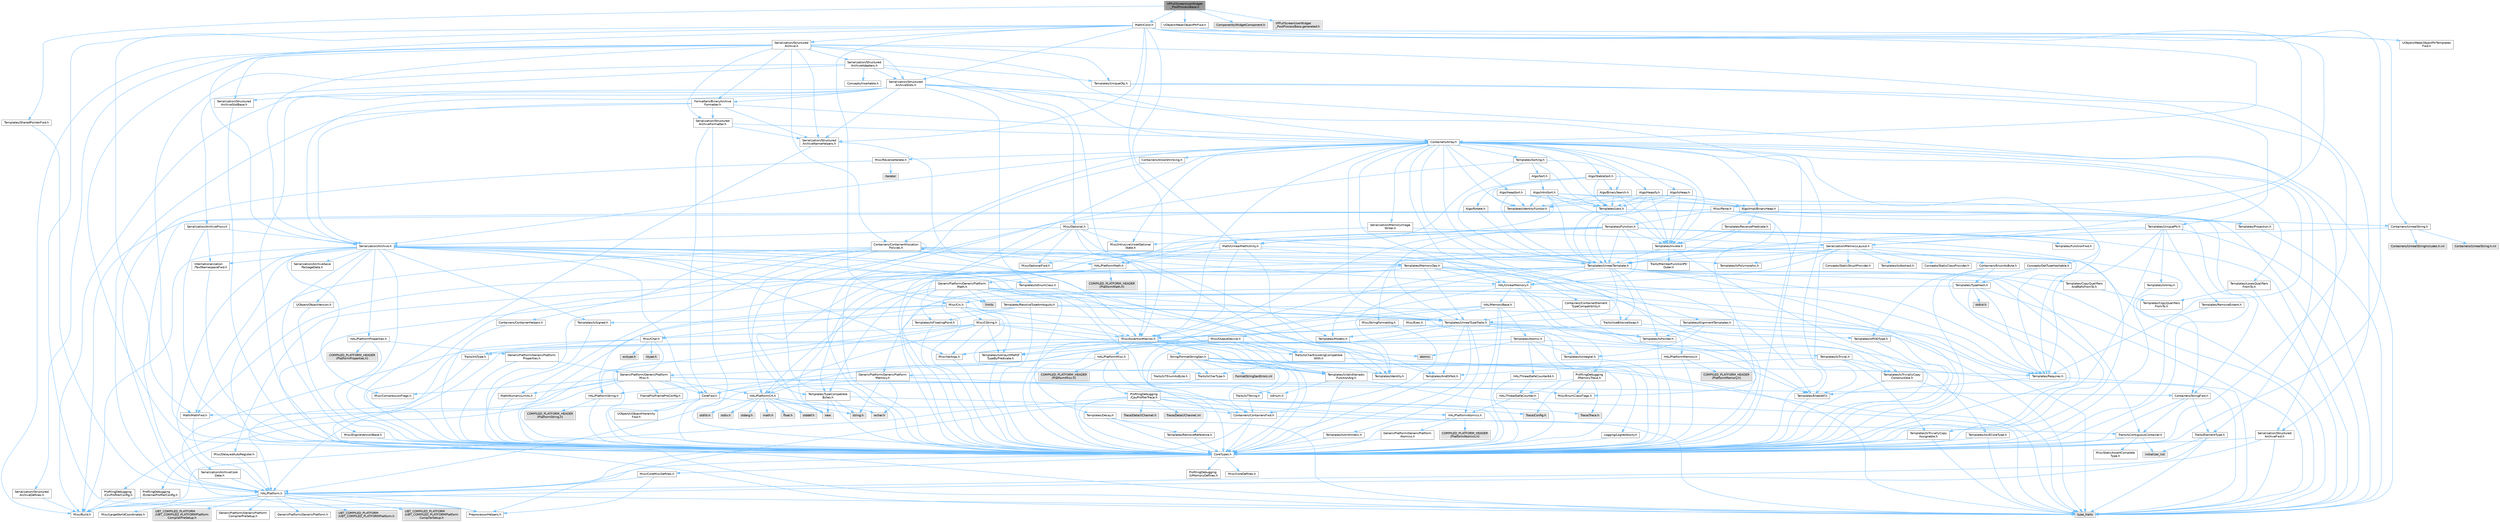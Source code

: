 digraph "VPFullScreenUserWidget_PostProcessBase.h"
{
 // INTERACTIVE_SVG=YES
 // LATEX_PDF_SIZE
  bgcolor="transparent";
  edge [fontname=Helvetica,fontsize=10,labelfontname=Helvetica,labelfontsize=10];
  node [fontname=Helvetica,fontsize=10,shape=box,height=0.2,width=0.4];
  Node1 [id="Node000001",label="VPFullScreenUserWidget\l_PostProcessBase.h",height=0.2,width=0.4,color="gray40", fillcolor="grey60", style="filled", fontcolor="black",tooltip=" "];
  Node1 -> Node2 [id="edge1_Node000001_Node000002",color="steelblue1",style="solid",tooltip=" "];
  Node2 [id="Node000002",label="Math/Color.h",height=0.2,width=0.4,color="grey40", fillcolor="white", style="filled",URL="$dd/dac/Color_8h.html",tooltip=" "];
  Node2 -> Node3 [id="edge2_Node000002_Node000003",color="steelblue1",style="solid",tooltip=" "];
  Node3 [id="Node000003",label="Containers/Array.h",height=0.2,width=0.4,color="grey40", fillcolor="white", style="filled",URL="$df/dd0/Array_8h.html",tooltip=" "];
  Node3 -> Node4 [id="edge3_Node000003_Node000004",color="steelblue1",style="solid",tooltip=" "];
  Node4 [id="Node000004",label="CoreTypes.h",height=0.2,width=0.4,color="grey40", fillcolor="white", style="filled",URL="$dc/dec/CoreTypes_8h.html",tooltip=" "];
  Node4 -> Node5 [id="edge4_Node000004_Node000005",color="steelblue1",style="solid",tooltip=" "];
  Node5 [id="Node000005",label="HAL/Platform.h",height=0.2,width=0.4,color="grey40", fillcolor="white", style="filled",URL="$d9/dd0/Platform_8h.html",tooltip=" "];
  Node5 -> Node6 [id="edge5_Node000005_Node000006",color="steelblue1",style="solid",tooltip=" "];
  Node6 [id="Node000006",label="Misc/Build.h",height=0.2,width=0.4,color="grey40", fillcolor="white", style="filled",URL="$d3/dbb/Build_8h.html",tooltip=" "];
  Node5 -> Node7 [id="edge6_Node000005_Node000007",color="steelblue1",style="solid",tooltip=" "];
  Node7 [id="Node000007",label="Misc/LargeWorldCoordinates.h",height=0.2,width=0.4,color="grey40", fillcolor="white", style="filled",URL="$d2/dcb/LargeWorldCoordinates_8h.html",tooltip=" "];
  Node5 -> Node8 [id="edge7_Node000005_Node000008",color="steelblue1",style="solid",tooltip=" "];
  Node8 [id="Node000008",label="type_traits",height=0.2,width=0.4,color="grey60", fillcolor="#E0E0E0", style="filled",tooltip=" "];
  Node5 -> Node9 [id="edge8_Node000005_Node000009",color="steelblue1",style="solid",tooltip=" "];
  Node9 [id="Node000009",label="PreprocessorHelpers.h",height=0.2,width=0.4,color="grey40", fillcolor="white", style="filled",URL="$db/ddb/PreprocessorHelpers_8h.html",tooltip=" "];
  Node5 -> Node10 [id="edge9_Node000005_Node000010",color="steelblue1",style="solid",tooltip=" "];
  Node10 [id="Node000010",label="UBT_COMPILED_PLATFORM\l/UBT_COMPILED_PLATFORMPlatform\lCompilerPreSetup.h",height=0.2,width=0.4,color="grey60", fillcolor="#E0E0E0", style="filled",tooltip=" "];
  Node5 -> Node11 [id="edge10_Node000005_Node000011",color="steelblue1",style="solid",tooltip=" "];
  Node11 [id="Node000011",label="GenericPlatform/GenericPlatform\lCompilerPreSetup.h",height=0.2,width=0.4,color="grey40", fillcolor="white", style="filled",URL="$d9/dc8/GenericPlatformCompilerPreSetup_8h.html",tooltip=" "];
  Node5 -> Node12 [id="edge11_Node000005_Node000012",color="steelblue1",style="solid",tooltip=" "];
  Node12 [id="Node000012",label="GenericPlatform/GenericPlatform.h",height=0.2,width=0.4,color="grey40", fillcolor="white", style="filled",URL="$d6/d84/GenericPlatform_8h.html",tooltip=" "];
  Node5 -> Node13 [id="edge12_Node000005_Node000013",color="steelblue1",style="solid",tooltip=" "];
  Node13 [id="Node000013",label="UBT_COMPILED_PLATFORM\l/UBT_COMPILED_PLATFORMPlatform.h",height=0.2,width=0.4,color="grey60", fillcolor="#E0E0E0", style="filled",tooltip=" "];
  Node5 -> Node14 [id="edge13_Node000005_Node000014",color="steelblue1",style="solid",tooltip=" "];
  Node14 [id="Node000014",label="UBT_COMPILED_PLATFORM\l/UBT_COMPILED_PLATFORMPlatform\lCompilerSetup.h",height=0.2,width=0.4,color="grey60", fillcolor="#E0E0E0", style="filled",tooltip=" "];
  Node4 -> Node15 [id="edge14_Node000004_Node000015",color="steelblue1",style="solid",tooltip=" "];
  Node15 [id="Node000015",label="ProfilingDebugging\l/UMemoryDefines.h",height=0.2,width=0.4,color="grey40", fillcolor="white", style="filled",URL="$d2/da2/UMemoryDefines_8h.html",tooltip=" "];
  Node4 -> Node16 [id="edge15_Node000004_Node000016",color="steelblue1",style="solid",tooltip=" "];
  Node16 [id="Node000016",label="Misc/CoreMiscDefines.h",height=0.2,width=0.4,color="grey40", fillcolor="white", style="filled",URL="$da/d38/CoreMiscDefines_8h.html",tooltip=" "];
  Node16 -> Node5 [id="edge16_Node000016_Node000005",color="steelblue1",style="solid",tooltip=" "];
  Node16 -> Node9 [id="edge17_Node000016_Node000009",color="steelblue1",style="solid",tooltip=" "];
  Node4 -> Node17 [id="edge18_Node000004_Node000017",color="steelblue1",style="solid",tooltip=" "];
  Node17 [id="Node000017",label="Misc/CoreDefines.h",height=0.2,width=0.4,color="grey40", fillcolor="white", style="filled",URL="$d3/dd2/CoreDefines_8h.html",tooltip=" "];
  Node3 -> Node18 [id="edge19_Node000003_Node000018",color="steelblue1",style="solid",tooltip=" "];
  Node18 [id="Node000018",label="Misc/AssertionMacros.h",height=0.2,width=0.4,color="grey40", fillcolor="white", style="filled",URL="$d0/dfa/AssertionMacros_8h.html",tooltip=" "];
  Node18 -> Node4 [id="edge20_Node000018_Node000004",color="steelblue1",style="solid",tooltip=" "];
  Node18 -> Node5 [id="edge21_Node000018_Node000005",color="steelblue1",style="solid",tooltip=" "];
  Node18 -> Node19 [id="edge22_Node000018_Node000019",color="steelblue1",style="solid",tooltip=" "];
  Node19 [id="Node000019",label="HAL/PlatformMisc.h",height=0.2,width=0.4,color="grey40", fillcolor="white", style="filled",URL="$d0/df5/PlatformMisc_8h.html",tooltip=" "];
  Node19 -> Node4 [id="edge23_Node000019_Node000004",color="steelblue1",style="solid",tooltip=" "];
  Node19 -> Node20 [id="edge24_Node000019_Node000020",color="steelblue1",style="solid",tooltip=" "];
  Node20 [id="Node000020",label="GenericPlatform/GenericPlatform\lMisc.h",height=0.2,width=0.4,color="grey40", fillcolor="white", style="filled",URL="$db/d9a/GenericPlatformMisc_8h.html",tooltip=" "];
  Node20 -> Node21 [id="edge25_Node000020_Node000021",color="steelblue1",style="solid",tooltip=" "];
  Node21 [id="Node000021",label="Containers/StringFwd.h",height=0.2,width=0.4,color="grey40", fillcolor="white", style="filled",URL="$df/d37/StringFwd_8h.html",tooltip=" "];
  Node21 -> Node4 [id="edge26_Node000021_Node000004",color="steelblue1",style="solid",tooltip=" "];
  Node21 -> Node22 [id="edge27_Node000021_Node000022",color="steelblue1",style="solid",tooltip=" "];
  Node22 [id="Node000022",label="Traits/ElementType.h",height=0.2,width=0.4,color="grey40", fillcolor="white", style="filled",URL="$d5/d4f/ElementType_8h.html",tooltip=" "];
  Node22 -> Node5 [id="edge28_Node000022_Node000005",color="steelblue1",style="solid",tooltip=" "];
  Node22 -> Node23 [id="edge29_Node000022_Node000023",color="steelblue1",style="solid",tooltip=" "];
  Node23 [id="Node000023",label="initializer_list",height=0.2,width=0.4,color="grey60", fillcolor="#E0E0E0", style="filled",tooltip=" "];
  Node22 -> Node8 [id="edge30_Node000022_Node000008",color="steelblue1",style="solid",tooltip=" "];
  Node21 -> Node24 [id="edge31_Node000021_Node000024",color="steelblue1",style="solid",tooltip=" "];
  Node24 [id="Node000024",label="Traits/IsContiguousContainer.h",height=0.2,width=0.4,color="grey40", fillcolor="white", style="filled",URL="$d5/d3c/IsContiguousContainer_8h.html",tooltip=" "];
  Node24 -> Node4 [id="edge32_Node000024_Node000004",color="steelblue1",style="solid",tooltip=" "];
  Node24 -> Node25 [id="edge33_Node000024_Node000025",color="steelblue1",style="solid",tooltip=" "];
  Node25 [id="Node000025",label="Misc/StaticAssertComplete\lType.h",height=0.2,width=0.4,color="grey40", fillcolor="white", style="filled",URL="$d5/d4e/StaticAssertCompleteType_8h.html",tooltip=" "];
  Node24 -> Node23 [id="edge34_Node000024_Node000023",color="steelblue1",style="solid",tooltip=" "];
  Node20 -> Node26 [id="edge35_Node000020_Node000026",color="steelblue1",style="solid",tooltip=" "];
  Node26 [id="Node000026",label="CoreFwd.h",height=0.2,width=0.4,color="grey40", fillcolor="white", style="filled",URL="$d1/d1e/CoreFwd_8h.html",tooltip=" "];
  Node26 -> Node4 [id="edge36_Node000026_Node000004",color="steelblue1",style="solid",tooltip=" "];
  Node26 -> Node27 [id="edge37_Node000026_Node000027",color="steelblue1",style="solid",tooltip=" "];
  Node27 [id="Node000027",label="Containers/ContainersFwd.h",height=0.2,width=0.4,color="grey40", fillcolor="white", style="filled",URL="$d4/d0a/ContainersFwd_8h.html",tooltip=" "];
  Node27 -> Node5 [id="edge38_Node000027_Node000005",color="steelblue1",style="solid",tooltip=" "];
  Node27 -> Node4 [id="edge39_Node000027_Node000004",color="steelblue1",style="solid",tooltip=" "];
  Node27 -> Node24 [id="edge40_Node000027_Node000024",color="steelblue1",style="solid",tooltip=" "];
  Node26 -> Node28 [id="edge41_Node000026_Node000028",color="steelblue1",style="solid",tooltip=" "];
  Node28 [id="Node000028",label="Math/MathFwd.h",height=0.2,width=0.4,color="grey40", fillcolor="white", style="filled",URL="$d2/d10/MathFwd_8h.html",tooltip=" "];
  Node28 -> Node5 [id="edge42_Node000028_Node000005",color="steelblue1",style="solid",tooltip=" "];
  Node26 -> Node29 [id="edge43_Node000026_Node000029",color="steelblue1",style="solid",tooltip=" "];
  Node29 [id="Node000029",label="UObject/UObjectHierarchy\lFwd.h",height=0.2,width=0.4,color="grey40", fillcolor="white", style="filled",URL="$d3/d13/UObjectHierarchyFwd_8h.html",tooltip=" "];
  Node20 -> Node4 [id="edge44_Node000020_Node000004",color="steelblue1",style="solid",tooltip=" "];
  Node20 -> Node30 [id="edge45_Node000020_Node000030",color="steelblue1",style="solid",tooltip=" "];
  Node30 [id="Node000030",label="FramePro/FrameProConfig.h",height=0.2,width=0.4,color="grey40", fillcolor="white", style="filled",URL="$d7/d90/FrameProConfig_8h.html",tooltip=" "];
  Node20 -> Node31 [id="edge46_Node000020_Node000031",color="steelblue1",style="solid",tooltip=" "];
  Node31 [id="Node000031",label="HAL/PlatformCrt.h",height=0.2,width=0.4,color="grey40", fillcolor="white", style="filled",URL="$d8/d75/PlatformCrt_8h.html",tooltip=" "];
  Node31 -> Node32 [id="edge47_Node000031_Node000032",color="steelblue1",style="solid",tooltip=" "];
  Node32 [id="Node000032",label="new",height=0.2,width=0.4,color="grey60", fillcolor="#E0E0E0", style="filled",tooltip=" "];
  Node31 -> Node33 [id="edge48_Node000031_Node000033",color="steelblue1",style="solid",tooltip=" "];
  Node33 [id="Node000033",label="wchar.h",height=0.2,width=0.4,color="grey60", fillcolor="#E0E0E0", style="filled",tooltip=" "];
  Node31 -> Node34 [id="edge49_Node000031_Node000034",color="steelblue1",style="solid",tooltip=" "];
  Node34 [id="Node000034",label="stddef.h",height=0.2,width=0.4,color="grey60", fillcolor="#E0E0E0", style="filled",tooltip=" "];
  Node31 -> Node35 [id="edge50_Node000031_Node000035",color="steelblue1",style="solid",tooltip=" "];
  Node35 [id="Node000035",label="stdlib.h",height=0.2,width=0.4,color="grey60", fillcolor="#E0E0E0", style="filled",tooltip=" "];
  Node31 -> Node36 [id="edge51_Node000031_Node000036",color="steelblue1",style="solid",tooltip=" "];
  Node36 [id="Node000036",label="stdio.h",height=0.2,width=0.4,color="grey60", fillcolor="#E0E0E0", style="filled",tooltip=" "];
  Node31 -> Node37 [id="edge52_Node000031_Node000037",color="steelblue1",style="solid",tooltip=" "];
  Node37 [id="Node000037",label="stdarg.h",height=0.2,width=0.4,color="grey60", fillcolor="#E0E0E0", style="filled",tooltip=" "];
  Node31 -> Node38 [id="edge53_Node000031_Node000038",color="steelblue1",style="solid",tooltip=" "];
  Node38 [id="Node000038",label="math.h",height=0.2,width=0.4,color="grey60", fillcolor="#E0E0E0", style="filled",tooltip=" "];
  Node31 -> Node39 [id="edge54_Node000031_Node000039",color="steelblue1",style="solid",tooltip=" "];
  Node39 [id="Node000039",label="float.h",height=0.2,width=0.4,color="grey60", fillcolor="#E0E0E0", style="filled",tooltip=" "];
  Node31 -> Node40 [id="edge55_Node000031_Node000040",color="steelblue1",style="solid",tooltip=" "];
  Node40 [id="Node000040",label="string.h",height=0.2,width=0.4,color="grey60", fillcolor="#E0E0E0", style="filled",tooltip=" "];
  Node20 -> Node41 [id="edge56_Node000020_Node000041",color="steelblue1",style="solid",tooltip=" "];
  Node41 [id="Node000041",label="Math/NumericLimits.h",height=0.2,width=0.4,color="grey40", fillcolor="white", style="filled",URL="$df/d1b/NumericLimits_8h.html",tooltip=" "];
  Node41 -> Node4 [id="edge57_Node000041_Node000004",color="steelblue1",style="solid",tooltip=" "];
  Node20 -> Node42 [id="edge58_Node000020_Node000042",color="steelblue1",style="solid",tooltip=" "];
  Node42 [id="Node000042",label="Misc/CompressionFlags.h",height=0.2,width=0.4,color="grey40", fillcolor="white", style="filled",URL="$d9/d76/CompressionFlags_8h.html",tooltip=" "];
  Node20 -> Node43 [id="edge59_Node000020_Node000043",color="steelblue1",style="solid",tooltip=" "];
  Node43 [id="Node000043",label="Misc/EnumClassFlags.h",height=0.2,width=0.4,color="grey40", fillcolor="white", style="filled",URL="$d8/de7/EnumClassFlags_8h.html",tooltip=" "];
  Node20 -> Node44 [id="edge60_Node000020_Node000044",color="steelblue1",style="solid",tooltip=" "];
  Node44 [id="Node000044",label="ProfilingDebugging\l/CsvProfilerConfig.h",height=0.2,width=0.4,color="grey40", fillcolor="white", style="filled",URL="$d3/d88/CsvProfilerConfig_8h.html",tooltip=" "];
  Node44 -> Node6 [id="edge61_Node000044_Node000006",color="steelblue1",style="solid",tooltip=" "];
  Node20 -> Node45 [id="edge62_Node000020_Node000045",color="steelblue1",style="solid",tooltip=" "];
  Node45 [id="Node000045",label="ProfilingDebugging\l/ExternalProfilerConfig.h",height=0.2,width=0.4,color="grey40", fillcolor="white", style="filled",URL="$d3/dbb/ExternalProfilerConfig_8h.html",tooltip=" "];
  Node45 -> Node6 [id="edge63_Node000045_Node000006",color="steelblue1",style="solid",tooltip=" "];
  Node19 -> Node46 [id="edge64_Node000019_Node000046",color="steelblue1",style="solid",tooltip=" "];
  Node46 [id="Node000046",label="COMPILED_PLATFORM_HEADER\l(PlatformMisc.h)",height=0.2,width=0.4,color="grey60", fillcolor="#E0E0E0", style="filled",tooltip=" "];
  Node19 -> Node47 [id="edge65_Node000019_Node000047",color="steelblue1",style="solid",tooltip=" "];
  Node47 [id="Node000047",label="ProfilingDebugging\l/CpuProfilerTrace.h",height=0.2,width=0.4,color="grey40", fillcolor="white", style="filled",URL="$da/dcb/CpuProfilerTrace_8h.html",tooltip=" "];
  Node47 -> Node4 [id="edge66_Node000047_Node000004",color="steelblue1",style="solid",tooltip=" "];
  Node47 -> Node27 [id="edge67_Node000047_Node000027",color="steelblue1",style="solid",tooltip=" "];
  Node47 -> Node48 [id="edge68_Node000047_Node000048",color="steelblue1",style="solid",tooltip=" "];
  Node48 [id="Node000048",label="HAL/PlatformAtomics.h",height=0.2,width=0.4,color="grey40", fillcolor="white", style="filled",URL="$d3/d36/PlatformAtomics_8h.html",tooltip=" "];
  Node48 -> Node4 [id="edge69_Node000048_Node000004",color="steelblue1",style="solid",tooltip=" "];
  Node48 -> Node49 [id="edge70_Node000048_Node000049",color="steelblue1",style="solid",tooltip=" "];
  Node49 [id="Node000049",label="GenericPlatform/GenericPlatform\lAtomics.h",height=0.2,width=0.4,color="grey40", fillcolor="white", style="filled",URL="$da/d72/GenericPlatformAtomics_8h.html",tooltip=" "];
  Node49 -> Node4 [id="edge71_Node000049_Node000004",color="steelblue1",style="solid",tooltip=" "];
  Node48 -> Node50 [id="edge72_Node000048_Node000050",color="steelblue1",style="solid",tooltip=" "];
  Node50 [id="Node000050",label="COMPILED_PLATFORM_HEADER\l(PlatformAtomics.h)",height=0.2,width=0.4,color="grey60", fillcolor="#E0E0E0", style="filled",tooltip=" "];
  Node47 -> Node9 [id="edge73_Node000047_Node000009",color="steelblue1",style="solid",tooltip=" "];
  Node47 -> Node6 [id="edge74_Node000047_Node000006",color="steelblue1",style="solid",tooltip=" "];
  Node47 -> Node51 [id="edge75_Node000047_Node000051",color="steelblue1",style="solid",tooltip=" "];
  Node51 [id="Node000051",label="Trace/Config.h",height=0.2,width=0.4,color="grey60", fillcolor="#E0E0E0", style="filled",tooltip=" "];
  Node47 -> Node52 [id="edge76_Node000047_Node000052",color="steelblue1",style="solid",tooltip=" "];
  Node52 [id="Node000052",label="Trace/Detail/Channel.h",height=0.2,width=0.4,color="grey60", fillcolor="#E0E0E0", style="filled",tooltip=" "];
  Node47 -> Node53 [id="edge77_Node000047_Node000053",color="steelblue1",style="solid",tooltip=" "];
  Node53 [id="Node000053",label="Trace/Detail/Channel.inl",height=0.2,width=0.4,color="grey60", fillcolor="#E0E0E0", style="filled",tooltip=" "];
  Node47 -> Node54 [id="edge78_Node000047_Node000054",color="steelblue1",style="solid",tooltip=" "];
  Node54 [id="Node000054",label="Trace/Trace.h",height=0.2,width=0.4,color="grey60", fillcolor="#E0E0E0", style="filled",tooltip=" "];
  Node18 -> Node9 [id="edge79_Node000018_Node000009",color="steelblue1",style="solid",tooltip=" "];
  Node18 -> Node55 [id="edge80_Node000018_Node000055",color="steelblue1",style="solid",tooltip=" "];
  Node55 [id="Node000055",label="Templates/EnableIf.h",height=0.2,width=0.4,color="grey40", fillcolor="white", style="filled",URL="$d7/d60/EnableIf_8h.html",tooltip=" "];
  Node55 -> Node4 [id="edge81_Node000055_Node000004",color="steelblue1",style="solid",tooltip=" "];
  Node18 -> Node56 [id="edge82_Node000018_Node000056",color="steelblue1",style="solid",tooltip=" "];
  Node56 [id="Node000056",label="Templates/IsArrayOrRefOf\lTypeByPredicate.h",height=0.2,width=0.4,color="grey40", fillcolor="white", style="filled",URL="$d6/da1/IsArrayOrRefOfTypeByPredicate_8h.html",tooltip=" "];
  Node56 -> Node4 [id="edge83_Node000056_Node000004",color="steelblue1",style="solid",tooltip=" "];
  Node18 -> Node57 [id="edge84_Node000018_Node000057",color="steelblue1",style="solid",tooltip=" "];
  Node57 [id="Node000057",label="Templates/IsValidVariadic\lFunctionArg.h",height=0.2,width=0.4,color="grey40", fillcolor="white", style="filled",URL="$d0/dc8/IsValidVariadicFunctionArg_8h.html",tooltip=" "];
  Node57 -> Node4 [id="edge85_Node000057_Node000004",color="steelblue1",style="solid",tooltip=" "];
  Node57 -> Node58 [id="edge86_Node000057_Node000058",color="steelblue1",style="solid",tooltip=" "];
  Node58 [id="Node000058",label="IsEnum.h",height=0.2,width=0.4,color="grey40", fillcolor="white", style="filled",URL="$d4/de5/IsEnum_8h.html",tooltip=" "];
  Node57 -> Node8 [id="edge87_Node000057_Node000008",color="steelblue1",style="solid",tooltip=" "];
  Node18 -> Node59 [id="edge88_Node000018_Node000059",color="steelblue1",style="solid",tooltip=" "];
  Node59 [id="Node000059",label="Traits/IsCharEncodingCompatible\lWith.h",height=0.2,width=0.4,color="grey40", fillcolor="white", style="filled",URL="$df/dd1/IsCharEncodingCompatibleWith_8h.html",tooltip=" "];
  Node59 -> Node8 [id="edge89_Node000059_Node000008",color="steelblue1",style="solid",tooltip=" "];
  Node59 -> Node60 [id="edge90_Node000059_Node000060",color="steelblue1",style="solid",tooltip=" "];
  Node60 [id="Node000060",label="Traits/IsCharType.h",height=0.2,width=0.4,color="grey40", fillcolor="white", style="filled",URL="$db/d51/IsCharType_8h.html",tooltip=" "];
  Node60 -> Node4 [id="edge91_Node000060_Node000004",color="steelblue1",style="solid",tooltip=" "];
  Node18 -> Node61 [id="edge92_Node000018_Node000061",color="steelblue1",style="solid",tooltip=" "];
  Node61 [id="Node000061",label="Misc/VarArgs.h",height=0.2,width=0.4,color="grey40", fillcolor="white", style="filled",URL="$d5/d6f/VarArgs_8h.html",tooltip=" "];
  Node61 -> Node4 [id="edge93_Node000061_Node000004",color="steelblue1",style="solid",tooltip=" "];
  Node18 -> Node62 [id="edge94_Node000018_Node000062",color="steelblue1",style="solid",tooltip=" "];
  Node62 [id="Node000062",label="String/FormatStringSan.h",height=0.2,width=0.4,color="grey40", fillcolor="white", style="filled",URL="$d3/d8b/FormatStringSan_8h.html",tooltip=" "];
  Node62 -> Node8 [id="edge95_Node000062_Node000008",color="steelblue1",style="solid",tooltip=" "];
  Node62 -> Node4 [id="edge96_Node000062_Node000004",color="steelblue1",style="solid",tooltip=" "];
  Node62 -> Node63 [id="edge97_Node000062_Node000063",color="steelblue1",style="solid",tooltip=" "];
  Node63 [id="Node000063",label="Templates/Requires.h",height=0.2,width=0.4,color="grey40", fillcolor="white", style="filled",URL="$dc/d96/Requires_8h.html",tooltip=" "];
  Node63 -> Node55 [id="edge98_Node000063_Node000055",color="steelblue1",style="solid",tooltip=" "];
  Node63 -> Node8 [id="edge99_Node000063_Node000008",color="steelblue1",style="solid",tooltip=" "];
  Node62 -> Node64 [id="edge100_Node000062_Node000064",color="steelblue1",style="solid",tooltip=" "];
  Node64 [id="Node000064",label="Templates/Identity.h",height=0.2,width=0.4,color="grey40", fillcolor="white", style="filled",URL="$d0/dd5/Identity_8h.html",tooltip=" "];
  Node62 -> Node57 [id="edge101_Node000062_Node000057",color="steelblue1",style="solid",tooltip=" "];
  Node62 -> Node60 [id="edge102_Node000062_Node000060",color="steelblue1",style="solid",tooltip=" "];
  Node62 -> Node65 [id="edge103_Node000062_Node000065",color="steelblue1",style="solid",tooltip=" "];
  Node65 [id="Node000065",label="Traits/IsTEnumAsByte.h",height=0.2,width=0.4,color="grey40", fillcolor="white", style="filled",URL="$d1/de6/IsTEnumAsByte_8h.html",tooltip=" "];
  Node62 -> Node66 [id="edge104_Node000062_Node000066",color="steelblue1",style="solid",tooltip=" "];
  Node66 [id="Node000066",label="Traits/IsTString.h",height=0.2,width=0.4,color="grey40", fillcolor="white", style="filled",URL="$d0/df8/IsTString_8h.html",tooltip=" "];
  Node66 -> Node27 [id="edge105_Node000066_Node000027",color="steelblue1",style="solid",tooltip=" "];
  Node62 -> Node27 [id="edge106_Node000062_Node000027",color="steelblue1",style="solid",tooltip=" "];
  Node62 -> Node67 [id="edge107_Node000062_Node000067",color="steelblue1",style="solid",tooltip=" "];
  Node67 [id="Node000067",label="FormatStringSanErrors.inl",height=0.2,width=0.4,color="grey60", fillcolor="#E0E0E0", style="filled",tooltip=" "];
  Node18 -> Node68 [id="edge108_Node000018_Node000068",color="steelblue1",style="solid",tooltip=" "];
  Node68 [id="Node000068",label="atomic",height=0.2,width=0.4,color="grey60", fillcolor="#E0E0E0", style="filled",tooltip=" "];
  Node3 -> Node69 [id="edge109_Node000003_Node000069",color="steelblue1",style="solid",tooltip=" "];
  Node69 [id="Node000069",label="Misc/IntrusiveUnsetOptional\lState.h",height=0.2,width=0.4,color="grey40", fillcolor="white", style="filled",URL="$d2/d0a/IntrusiveUnsetOptionalState_8h.html",tooltip=" "];
  Node69 -> Node70 [id="edge110_Node000069_Node000070",color="steelblue1",style="solid",tooltip=" "];
  Node70 [id="Node000070",label="Misc/OptionalFwd.h",height=0.2,width=0.4,color="grey40", fillcolor="white", style="filled",URL="$dc/d50/OptionalFwd_8h.html",tooltip=" "];
  Node3 -> Node71 [id="edge111_Node000003_Node000071",color="steelblue1",style="solid",tooltip=" "];
  Node71 [id="Node000071",label="Misc/ReverseIterate.h",height=0.2,width=0.4,color="grey40", fillcolor="white", style="filled",URL="$db/de3/ReverseIterate_8h.html",tooltip=" "];
  Node71 -> Node5 [id="edge112_Node000071_Node000005",color="steelblue1",style="solid",tooltip=" "];
  Node71 -> Node72 [id="edge113_Node000071_Node000072",color="steelblue1",style="solid",tooltip=" "];
  Node72 [id="Node000072",label="iterator",height=0.2,width=0.4,color="grey60", fillcolor="#E0E0E0", style="filled",tooltip=" "];
  Node3 -> Node73 [id="edge114_Node000003_Node000073",color="steelblue1",style="solid",tooltip=" "];
  Node73 [id="Node000073",label="HAL/UnrealMemory.h",height=0.2,width=0.4,color="grey40", fillcolor="white", style="filled",URL="$d9/d96/UnrealMemory_8h.html",tooltip=" "];
  Node73 -> Node4 [id="edge115_Node000073_Node000004",color="steelblue1",style="solid",tooltip=" "];
  Node73 -> Node74 [id="edge116_Node000073_Node000074",color="steelblue1",style="solid",tooltip=" "];
  Node74 [id="Node000074",label="GenericPlatform/GenericPlatform\lMemory.h",height=0.2,width=0.4,color="grey40", fillcolor="white", style="filled",URL="$dd/d22/GenericPlatformMemory_8h.html",tooltip=" "];
  Node74 -> Node26 [id="edge117_Node000074_Node000026",color="steelblue1",style="solid",tooltip=" "];
  Node74 -> Node4 [id="edge118_Node000074_Node000004",color="steelblue1",style="solid",tooltip=" "];
  Node74 -> Node75 [id="edge119_Node000074_Node000075",color="steelblue1",style="solid",tooltip=" "];
  Node75 [id="Node000075",label="HAL/PlatformString.h",height=0.2,width=0.4,color="grey40", fillcolor="white", style="filled",URL="$db/db5/PlatformString_8h.html",tooltip=" "];
  Node75 -> Node4 [id="edge120_Node000075_Node000004",color="steelblue1",style="solid",tooltip=" "];
  Node75 -> Node76 [id="edge121_Node000075_Node000076",color="steelblue1",style="solid",tooltip=" "];
  Node76 [id="Node000076",label="COMPILED_PLATFORM_HEADER\l(PlatformString.h)",height=0.2,width=0.4,color="grey60", fillcolor="#E0E0E0", style="filled",tooltip=" "];
  Node74 -> Node40 [id="edge122_Node000074_Node000040",color="steelblue1",style="solid",tooltip=" "];
  Node74 -> Node33 [id="edge123_Node000074_Node000033",color="steelblue1",style="solid",tooltip=" "];
  Node73 -> Node77 [id="edge124_Node000073_Node000077",color="steelblue1",style="solid",tooltip=" "];
  Node77 [id="Node000077",label="HAL/MemoryBase.h",height=0.2,width=0.4,color="grey40", fillcolor="white", style="filled",URL="$d6/d9f/MemoryBase_8h.html",tooltip=" "];
  Node77 -> Node4 [id="edge125_Node000077_Node000004",color="steelblue1",style="solid",tooltip=" "];
  Node77 -> Node48 [id="edge126_Node000077_Node000048",color="steelblue1",style="solid",tooltip=" "];
  Node77 -> Node31 [id="edge127_Node000077_Node000031",color="steelblue1",style="solid",tooltip=" "];
  Node77 -> Node78 [id="edge128_Node000077_Node000078",color="steelblue1",style="solid",tooltip=" "];
  Node78 [id="Node000078",label="Misc/Exec.h",height=0.2,width=0.4,color="grey40", fillcolor="white", style="filled",URL="$de/ddb/Exec_8h.html",tooltip=" "];
  Node78 -> Node4 [id="edge129_Node000078_Node000004",color="steelblue1",style="solid",tooltip=" "];
  Node78 -> Node18 [id="edge130_Node000078_Node000018",color="steelblue1",style="solid",tooltip=" "];
  Node77 -> Node79 [id="edge131_Node000077_Node000079",color="steelblue1",style="solid",tooltip=" "];
  Node79 [id="Node000079",label="Misc/OutputDevice.h",height=0.2,width=0.4,color="grey40", fillcolor="white", style="filled",URL="$d7/d32/OutputDevice_8h.html",tooltip=" "];
  Node79 -> Node26 [id="edge132_Node000079_Node000026",color="steelblue1",style="solid",tooltip=" "];
  Node79 -> Node4 [id="edge133_Node000079_Node000004",color="steelblue1",style="solid",tooltip=" "];
  Node79 -> Node80 [id="edge134_Node000079_Node000080",color="steelblue1",style="solid",tooltip=" "];
  Node80 [id="Node000080",label="Logging/LogVerbosity.h",height=0.2,width=0.4,color="grey40", fillcolor="white", style="filled",URL="$d2/d8f/LogVerbosity_8h.html",tooltip=" "];
  Node80 -> Node4 [id="edge135_Node000080_Node000004",color="steelblue1",style="solid",tooltip=" "];
  Node79 -> Node61 [id="edge136_Node000079_Node000061",color="steelblue1",style="solid",tooltip=" "];
  Node79 -> Node56 [id="edge137_Node000079_Node000056",color="steelblue1",style="solid",tooltip=" "];
  Node79 -> Node57 [id="edge138_Node000079_Node000057",color="steelblue1",style="solid",tooltip=" "];
  Node79 -> Node59 [id="edge139_Node000079_Node000059",color="steelblue1",style="solid",tooltip=" "];
  Node77 -> Node81 [id="edge140_Node000077_Node000081",color="steelblue1",style="solid",tooltip=" "];
  Node81 [id="Node000081",label="Templates/Atomic.h",height=0.2,width=0.4,color="grey40", fillcolor="white", style="filled",URL="$d3/d91/Atomic_8h.html",tooltip=" "];
  Node81 -> Node82 [id="edge141_Node000081_Node000082",color="steelblue1",style="solid",tooltip=" "];
  Node82 [id="Node000082",label="HAL/ThreadSafeCounter.h",height=0.2,width=0.4,color="grey40", fillcolor="white", style="filled",URL="$dc/dc9/ThreadSafeCounter_8h.html",tooltip=" "];
  Node82 -> Node4 [id="edge142_Node000082_Node000004",color="steelblue1",style="solid",tooltip=" "];
  Node82 -> Node48 [id="edge143_Node000082_Node000048",color="steelblue1",style="solid",tooltip=" "];
  Node81 -> Node83 [id="edge144_Node000081_Node000083",color="steelblue1",style="solid",tooltip=" "];
  Node83 [id="Node000083",label="HAL/ThreadSafeCounter64.h",height=0.2,width=0.4,color="grey40", fillcolor="white", style="filled",URL="$d0/d12/ThreadSafeCounter64_8h.html",tooltip=" "];
  Node83 -> Node4 [id="edge145_Node000083_Node000004",color="steelblue1",style="solid",tooltip=" "];
  Node83 -> Node82 [id="edge146_Node000083_Node000082",color="steelblue1",style="solid",tooltip=" "];
  Node81 -> Node84 [id="edge147_Node000081_Node000084",color="steelblue1",style="solid",tooltip=" "];
  Node84 [id="Node000084",label="Templates/IsIntegral.h",height=0.2,width=0.4,color="grey40", fillcolor="white", style="filled",URL="$da/d64/IsIntegral_8h.html",tooltip=" "];
  Node84 -> Node4 [id="edge148_Node000084_Node000004",color="steelblue1",style="solid",tooltip=" "];
  Node81 -> Node85 [id="edge149_Node000081_Node000085",color="steelblue1",style="solid",tooltip=" "];
  Node85 [id="Node000085",label="Templates/IsTrivial.h",height=0.2,width=0.4,color="grey40", fillcolor="white", style="filled",URL="$da/d4c/IsTrivial_8h.html",tooltip=" "];
  Node85 -> Node86 [id="edge150_Node000085_Node000086",color="steelblue1",style="solid",tooltip=" "];
  Node86 [id="Node000086",label="Templates/AndOrNot.h",height=0.2,width=0.4,color="grey40", fillcolor="white", style="filled",URL="$db/d0a/AndOrNot_8h.html",tooltip=" "];
  Node86 -> Node4 [id="edge151_Node000086_Node000004",color="steelblue1",style="solid",tooltip=" "];
  Node85 -> Node87 [id="edge152_Node000085_Node000087",color="steelblue1",style="solid",tooltip=" "];
  Node87 [id="Node000087",label="Templates/IsTriviallyCopy\lConstructible.h",height=0.2,width=0.4,color="grey40", fillcolor="white", style="filled",URL="$d3/d78/IsTriviallyCopyConstructible_8h.html",tooltip=" "];
  Node87 -> Node4 [id="edge153_Node000087_Node000004",color="steelblue1",style="solid",tooltip=" "];
  Node87 -> Node8 [id="edge154_Node000087_Node000008",color="steelblue1",style="solid",tooltip=" "];
  Node85 -> Node88 [id="edge155_Node000085_Node000088",color="steelblue1",style="solid",tooltip=" "];
  Node88 [id="Node000088",label="Templates/IsTriviallyCopy\lAssignable.h",height=0.2,width=0.4,color="grey40", fillcolor="white", style="filled",URL="$d2/df2/IsTriviallyCopyAssignable_8h.html",tooltip=" "];
  Node88 -> Node4 [id="edge156_Node000088_Node000004",color="steelblue1",style="solid",tooltip=" "];
  Node88 -> Node8 [id="edge157_Node000088_Node000008",color="steelblue1",style="solid",tooltip=" "];
  Node85 -> Node8 [id="edge158_Node000085_Node000008",color="steelblue1",style="solid",tooltip=" "];
  Node81 -> Node89 [id="edge159_Node000081_Node000089",color="steelblue1",style="solid",tooltip=" "];
  Node89 [id="Node000089",label="Traits/IntType.h",height=0.2,width=0.4,color="grey40", fillcolor="white", style="filled",URL="$d7/deb/IntType_8h.html",tooltip=" "];
  Node89 -> Node5 [id="edge160_Node000089_Node000005",color="steelblue1",style="solid",tooltip=" "];
  Node81 -> Node68 [id="edge161_Node000081_Node000068",color="steelblue1",style="solid",tooltip=" "];
  Node73 -> Node90 [id="edge162_Node000073_Node000090",color="steelblue1",style="solid",tooltip=" "];
  Node90 [id="Node000090",label="HAL/PlatformMemory.h",height=0.2,width=0.4,color="grey40", fillcolor="white", style="filled",URL="$de/d68/PlatformMemory_8h.html",tooltip=" "];
  Node90 -> Node4 [id="edge163_Node000090_Node000004",color="steelblue1",style="solid",tooltip=" "];
  Node90 -> Node74 [id="edge164_Node000090_Node000074",color="steelblue1",style="solid",tooltip=" "];
  Node90 -> Node91 [id="edge165_Node000090_Node000091",color="steelblue1",style="solid",tooltip=" "];
  Node91 [id="Node000091",label="COMPILED_PLATFORM_HEADER\l(PlatformMemory.h)",height=0.2,width=0.4,color="grey60", fillcolor="#E0E0E0", style="filled",tooltip=" "];
  Node73 -> Node92 [id="edge166_Node000073_Node000092",color="steelblue1",style="solid",tooltip=" "];
  Node92 [id="Node000092",label="ProfilingDebugging\l/MemoryTrace.h",height=0.2,width=0.4,color="grey40", fillcolor="white", style="filled",URL="$da/dd7/MemoryTrace_8h.html",tooltip=" "];
  Node92 -> Node5 [id="edge167_Node000092_Node000005",color="steelblue1",style="solid",tooltip=" "];
  Node92 -> Node43 [id="edge168_Node000092_Node000043",color="steelblue1",style="solid",tooltip=" "];
  Node92 -> Node51 [id="edge169_Node000092_Node000051",color="steelblue1",style="solid",tooltip=" "];
  Node92 -> Node54 [id="edge170_Node000092_Node000054",color="steelblue1",style="solid",tooltip=" "];
  Node73 -> Node93 [id="edge171_Node000073_Node000093",color="steelblue1",style="solid",tooltip=" "];
  Node93 [id="Node000093",label="Templates/IsPointer.h",height=0.2,width=0.4,color="grey40", fillcolor="white", style="filled",URL="$d7/d05/IsPointer_8h.html",tooltip=" "];
  Node93 -> Node4 [id="edge172_Node000093_Node000004",color="steelblue1",style="solid",tooltip=" "];
  Node3 -> Node94 [id="edge173_Node000003_Node000094",color="steelblue1",style="solid",tooltip=" "];
  Node94 [id="Node000094",label="Templates/UnrealTypeTraits.h",height=0.2,width=0.4,color="grey40", fillcolor="white", style="filled",URL="$d2/d2d/UnrealTypeTraits_8h.html",tooltip=" "];
  Node94 -> Node4 [id="edge174_Node000094_Node000004",color="steelblue1",style="solid",tooltip=" "];
  Node94 -> Node93 [id="edge175_Node000094_Node000093",color="steelblue1",style="solid",tooltip=" "];
  Node94 -> Node18 [id="edge176_Node000094_Node000018",color="steelblue1",style="solid",tooltip=" "];
  Node94 -> Node86 [id="edge177_Node000094_Node000086",color="steelblue1",style="solid",tooltip=" "];
  Node94 -> Node55 [id="edge178_Node000094_Node000055",color="steelblue1",style="solid",tooltip=" "];
  Node94 -> Node95 [id="edge179_Node000094_Node000095",color="steelblue1",style="solid",tooltip=" "];
  Node95 [id="Node000095",label="Templates/IsArithmetic.h",height=0.2,width=0.4,color="grey40", fillcolor="white", style="filled",URL="$d2/d5d/IsArithmetic_8h.html",tooltip=" "];
  Node95 -> Node4 [id="edge180_Node000095_Node000004",color="steelblue1",style="solid",tooltip=" "];
  Node94 -> Node58 [id="edge181_Node000094_Node000058",color="steelblue1",style="solid",tooltip=" "];
  Node94 -> Node96 [id="edge182_Node000094_Node000096",color="steelblue1",style="solid",tooltip=" "];
  Node96 [id="Node000096",label="Templates/Models.h",height=0.2,width=0.4,color="grey40", fillcolor="white", style="filled",URL="$d3/d0c/Models_8h.html",tooltip=" "];
  Node96 -> Node64 [id="edge183_Node000096_Node000064",color="steelblue1",style="solid",tooltip=" "];
  Node94 -> Node97 [id="edge184_Node000094_Node000097",color="steelblue1",style="solid",tooltip=" "];
  Node97 [id="Node000097",label="Templates/IsPODType.h",height=0.2,width=0.4,color="grey40", fillcolor="white", style="filled",URL="$d7/db1/IsPODType_8h.html",tooltip=" "];
  Node97 -> Node4 [id="edge185_Node000097_Node000004",color="steelblue1",style="solid",tooltip=" "];
  Node94 -> Node98 [id="edge186_Node000094_Node000098",color="steelblue1",style="solid",tooltip=" "];
  Node98 [id="Node000098",label="Templates/IsUECoreType.h",height=0.2,width=0.4,color="grey40", fillcolor="white", style="filled",URL="$d1/db8/IsUECoreType_8h.html",tooltip=" "];
  Node98 -> Node4 [id="edge187_Node000098_Node000004",color="steelblue1",style="solid",tooltip=" "];
  Node98 -> Node8 [id="edge188_Node000098_Node000008",color="steelblue1",style="solid",tooltip=" "];
  Node94 -> Node87 [id="edge189_Node000094_Node000087",color="steelblue1",style="solid",tooltip=" "];
  Node3 -> Node99 [id="edge190_Node000003_Node000099",color="steelblue1",style="solid",tooltip=" "];
  Node99 [id="Node000099",label="Templates/UnrealTemplate.h",height=0.2,width=0.4,color="grey40", fillcolor="white", style="filled",URL="$d4/d24/UnrealTemplate_8h.html",tooltip=" "];
  Node99 -> Node4 [id="edge191_Node000099_Node000004",color="steelblue1",style="solid",tooltip=" "];
  Node99 -> Node93 [id="edge192_Node000099_Node000093",color="steelblue1",style="solid",tooltip=" "];
  Node99 -> Node73 [id="edge193_Node000099_Node000073",color="steelblue1",style="solid",tooltip=" "];
  Node99 -> Node100 [id="edge194_Node000099_Node000100",color="steelblue1",style="solid",tooltip=" "];
  Node100 [id="Node000100",label="Templates/CopyQualifiers\lAndRefsFromTo.h",height=0.2,width=0.4,color="grey40", fillcolor="white", style="filled",URL="$d3/db3/CopyQualifiersAndRefsFromTo_8h.html",tooltip=" "];
  Node100 -> Node101 [id="edge195_Node000100_Node000101",color="steelblue1",style="solid",tooltip=" "];
  Node101 [id="Node000101",label="Templates/CopyQualifiers\lFromTo.h",height=0.2,width=0.4,color="grey40", fillcolor="white", style="filled",URL="$d5/db4/CopyQualifiersFromTo_8h.html",tooltip=" "];
  Node99 -> Node94 [id="edge196_Node000099_Node000094",color="steelblue1",style="solid",tooltip=" "];
  Node99 -> Node102 [id="edge197_Node000099_Node000102",color="steelblue1",style="solid",tooltip=" "];
  Node102 [id="Node000102",label="Templates/RemoveReference.h",height=0.2,width=0.4,color="grey40", fillcolor="white", style="filled",URL="$da/dbe/RemoveReference_8h.html",tooltip=" "];
  Node102 -> Node4 [id="edge198_Node000102_Node000004",color="steelblue1",style="solid",tooltip=" "];
  Node99 -> Node63 [id="edge199_Node000099_Node000063",color="steelblue1",style="solid",tooltip=" "];
  Node99 -> Node103 [id="edge200_Node000099_Node000103",color="steelblue1",style="solid",tooltip=" "];
  Node103 [id="Node000103",label="Templates/TypeCompatible\lBytes.h",height=0.2,width=0.4,color="grey40", fillcolor="white", style="filled",URL="$df/d0a/TypeCompatibleBytes_8h.html",tooltip=" "];
  Node103 -> Node4 [id="edge201_Node000103_Node000004",color="steelblue1",style="solid",tooltip=" "];
  Node103 -> Node40 [id="edge202_Node000103_Node000040",color="steelblue1",style="solid",tooltip=" "];
  Node103 -> Node32 [id="edge203_Node000103_Node000032",color="steelblue1",style="solid",tooltip=" "];
  Node103 -> Node8 [id="edge204_Node000103_Node000008",color="steelblue1",style="solid",tooltip=" "];
  Node99 -> Node64 [id="edge205_Node000099_Node000064",color="steelblue1",style="solid",tooltip=" "];
  Node99 -> Node24 [id="edge206_Node000099_Node000024",color="steelblue1",style="solid",tooltip=" "];
  Node99 -> Node104 [id="edge207_Node000099_Node000104",color="steelblue1",style="solid",tooltip=" "];
  Node104 [id="Node000104",label="Traits/UseBitwiseSwap.h",height=0.2,width=0.4,color="grey40", fillcolor="white", style="filled",URL="$db/df3/UseBitwiseSwap_8h.html",tooltip=" "];
  Node104 -> Node4 [id="edge208_Node000104_Node000004",color="steelblue1",style="solid",tooltip=" "];
  Node104 -> Node8 [id="edge209_Node000104_Node000008",color="steelblue1",style="solid",tooltip=" "];
  Node99 -> Node8 [id="edge210_Node000099_Node000008",color="steelblue1",style="solid",tooltip=" "];
  Node3 -> Node105 [id="edge211_Node000003_Node000105",color="steelblue1",style="solid",tooltip=" "];
  Node105 [id="Node000105",label="Containers/AllowShrinking.h",height=0.2,width=0.4,color="grey40", fillcolor="white", style="filled",URL="$d7/d1a/AllowShrinking_8h.html",tooltip=" "];
  Node105 -> Node4 [id="edge212_Node000105_Node000004",color="steelblue1",style="solid",tooltip=" "];
  Node3 -> Node106 [id="edge213_Node000003_Node000106",color="steelblue1",style="solid",tooltip=" "];
  Node106 [id="Node000106",label="Containers/ContainerAllocation\lPolicies.h",height=0.2,width=0.4,color="grey40", fillcolor="white", style="filled",URL="$d7/dff/ContainerAllocationPolicies_8h.html",tooltip=" "];
  Node106 -> Node4 [id="edge214_Node000106_Node000004",color="steelblue1",style="solid",tooltip=" "];
  Node106 -> Node107 [id="edge215_Node000106_Node000107",color="steelblue1",style="solid",tooltip=" "];
  Node107 [id="Node000107",label="Containers/ContainerHelpers.h",height=0.2,width=0.4,color="grey40", fillcolor="white", style="filled",URL="$d7/d33/ContainerHelpers_8h.html",tooltip=" "];
  Node107 -> Node4 [id="edge216_Node000107_Node000004",color="steelblue1",style="solid",tooltip=" "];
  Node106 -> Node106 [id="edge217_Node000106_Node000106",color="steelblue1",style="solid",tooltip=" "];
  Node106 -> Node108 [id="edge218_Node000106_Node000108",color="steelblue1",style="solid",tooltip=" "];
  Node108 [id="Node000108",label="HAL/PlatformMath.h",height=0.2,width=0.4,color="grey40", fillcolor="white", style="filled",URL="$dc/d53/PlatformMath_8h.html",tooltip=" "];
  Node108 -> Node4 [id="edge219_Node000108_Node000004",color="steelblue1",style="solid",tooltip=" "];
  Node108 -> Node109 [id="edge220_Node000108_Node000109",color="steelblue1",style="solid",tooltip=" "];
  Node109 [id="Node000109",label="GenericPlatform/GenericPlatform\lMath.h",height=0.2,width=0.4,color="grey40", fillcolor="white", style="filled",URL="$d5/d79/GenericPlatformMath_8h.html",tooltip=" "];
  Node109 -> Node4 [id="edge221_Node000109_Node000004",color="steelblue1",style="solid",tooltip=" "];
  Node109 -> Node27 [id="edge222_Node000109_Node000027",color="steelblue1",style="solid",tooltip=" "];
  Node109 -> Node31 [id="edge223_Node000109_Node000031",color="steelblue1",style="solid",tooltip=" "];
  Node109 -> Node86 [id="edge224_Node000109_Node000086",color="steelblue1",style="solid",tooltip=" "];
  Node109 -> Node110 [id="edge225_Node000109_Node000110",color="steelblue1",style="solid",tooltip=" "];
  Node110 [id="Node000110",label="Templates/Decay.h",height=0.2,width=0.4,color="grey40", fillcolor="white", style="filled",URL="$dd/d0f/Decay_8h.html",tooltip=" "];
  Node110 -> Node4 [id="edge226_Node000110_Node000004",color="steelblue1",style="solid",tooltip=" "];
  Node110 -> Node102 [id="edge227_Node000110_Node000102",color="steelblue1",style="solid",tooltip=" "];
  Node110 -> Node8 [id="edge228_Node000110_Node000008",color="steelblue1",style="solid",tooltip=" "];
  Node109 -> Node111 [id="edge229_Node000109_Node000111",color="steelblue1",style="solid",tooltip=" "];
  Node111 [id="Node000111",label="Templates/IsFloatingPoint.h",height=0.2,width=0.4,color="grey40", fillcolor="white", style="filled",URL="$d3/d11/IsFloatingPoint_8h.html",tooltip=" "];
  Node111 -> Node4 [id="edge230_Node000111_Node000004",color="steelblue1",style="solid",tooltip=" "];
  Node109 -> Node94 [id="edge231_Node000109_Node000094",color="steelblue1",style="solid",tooltip=" "];
  Node109 -> Node63 [id="edge232_Node000109_Node000063",color="steelblue1",style="solid",tooltip=" "];
  Node109 -> Node112 [id="edge233_Node000109_Node000112",color="steelblue1",style="solid",tooltip=" "];
  Node112 [id="Node000112",label="Templates/ResolveTypeAmbiguity.h",height=0.2,width=0.4,color="grey40", fillcolor="white", style="filled",URL="$df/d1f/ResolveTypeAmbiguity_8h.html",tooltip=" "];
  Node112 -> Node4 [id="edge234_Node000112_Node000004",color="steelblue1",style="solid",tooltip=" "];
  Node112 -> Node111 [id="edge235_Node000112_Node000111",color="steelblue1",style="solid",tooltip=" "];
  Node112 -> Node94 [id="edge236_Node000112_Node000094",color="steelblue1",style="solid",tooltip=" "];
  Node112 -> Node113 [id="edge237_Node000112_Node000113",color="steelblue1",style="solid",tooltip=" "];
  Node113 [id="Node000113",label="Templates/IsSigned.h",height=0.2,width=0.4,color="grey40", fillcolor="white", style="filled",URL="$d8/dd8/IsSigned_8h.html",tooltip=" "];
  Node113 -> Node4 [id="edge238_Node000113_Node000004",color="steelblue1",style="solid",tooltip=" "];
  Node112 -> Node84 [id="edge239_Node000112_Node000084",color="steelblue1",style="solid",tooltip=" "];
  Node112 -> Node63 [id="edge240_Node000112_Node000063",color="steelblue1",style="solid",tooltip=" "];
  Node109 -> Node103 [id="edge241_Node000109_Node000103",color="steelblue1",style="solid",tooltip=" "];
  Node109 -> Node114 [id="edge242_Node000109_Node000114",color="steelblue1",style="solid",tooltip=" "];
  Node114 [id="Node000114",label="limits",height=0.2,width=0.4,color="grey60", fillcolor="#E0E0E0", style="filled",tooltip=" "];
  Node109 -> Node8 [id="edge243_Node000109_Node000008",color="steelblue1",style="solid",tooltip=" "];
  Node108 -> Node115 [id="edge244_Node000108_Node000115",color="steelblue1",style="solid",tooltip=" "];
  Node115 [id="Node000115",label="COMPILED_PLATFORM_HEADER\l(PlatformMath.h)",height=0.2,width=0.4,color="grey60", fillcolor="#E0E0E0", style="filled",tooltip=" "];
  Node106 -> Node73 [id="edge245_Node000106_Node000073",color="steelblue1",style="solid",tooltip=" "];
  Node106 -> Node41 [id="edge246_Node000106_Node000041",color="steelblue1",style="solid",tooltip=" "];
  Node106 -> Node18 [id="edge247_Node000106_Node000018",color="steelblue1",style="solid",tooltip=" "];
  Node106 -> Node116 [id="edge248_Node000106_Node000116",color="steelblue1",style="solid",tooltip=" "];
  Node116 [id="Node000116",label="Templates/IsPolymorphic.h",height=0.2,width=0.4,color="grey40", fillcolor="white", style="filled",URL="$dc/d20/IsPolymorphic_8h.html",tooltip=" "];
  Node106 -> Node117 [id="edge249_Node000106_Node000117",color="steelblue1",style="solid",tooltip=" "];
  Node117 [id="Node000117",label="Templates/MemoryOps.h",height=0.2,width=0.4,color="grey40", fillcolor="white", style="filled",URL="$db/dea/MemoryOps_8h.html",tooltip=" "];
  Node117 -> Node4 [id="edge250_Node000117_Node000004",color="steelblue1",style="solid",tooltip=" "];
  Node117 -> Node73 [id="edge251_Node000117_Node000073",color="steelblue1",style="solid",tooltip=" "];
  Node117 -> Node88 [id="edge252_Node000117_Node000088",color="steelblue1",style="solid",tooltip=" "];
  Node117 -> Node87 [id="edge253_Node000117_Node000087",color="steelblue1",style="solid",tooltip=" "];
  Node117 -> Node63 [id="edge254_Node000117_Node000063",color="steelblue1",style="solid",tooltip=" "];
  Node117 -> Node94 [id="edge255_Node000117_Node000094",color="steelblue1",style="solid",tooltip=" "];
  Node117 -> Node104 [id="edge256_Node000117_Node000104",color="steelblue1",style="solid",tooltip=" "];
  Node117 -> Node32 [id="edge257_Node000117_Node000032",color="steelblue1",style="solid",tooltip=" "];
  Node117 -> Node8 [id="edge258_Node000117_Node000008",color="steelblue1",style="solid",tooltip=" "];
  Node106 -> Node103 [id="edge259_Node000106_Node000103",color="steelblue1",style="solid",tooltip=" "];
  Node106 -> Node8 [id="edge260_Node000106_Node000008",color="steelblue1",style="solid",tooltip=" "];
  Node3 -> Node118 [id="edge261_Node000003_Node000118",color="steelblue1",style="solid",tooltip=" "];
  Node118 [id="Node000118",label="Containers/ContainerElement\lTypeCompatibility.h",height=0.2,width=0.4,color="grey40", fillcolor="white", style="filled",URL="$df/ddf/ContainerElementTypeCompatibility_8h.html",tooltip=" "];
  Node118 -> Node4 [id="edge262_Node000118_Node000004",color="steelblue1",style="solid",tooltip=" "];
  Node118 -> Node94 [id="edge263_Node000118_Node000094",color="steelblue1",style="solid",tooltip=" "];
  Node3 -> Node119 [id="edge264_Node000003_Node000119",color="steelblue1",style="solid",tooltip=" "];
  Node119 [id="Node000119",label="Serialization/Archive.h",height=0.2,width=0.4,color="grey40", fillcolor="white", style="filled",URL="$d7/d3b/Archive_8h.html",tooltip=" "];
  Node119 -> Node26 [id="edge265_Node000119_Node000026",color="steelblue1",style="solid",tooltip=" "];
  Node119 -> Node4 [id="edge266_Node000119_Node000004",color="steelblue1",style="solid",tooltip=" "];
  Node119 -> Node120 [id="edge267_Node000119_Node000120",color="steelblue1",style="solid",tooltip=" "];
  Node120 [id="Node000120",label="HAL/PlatformProperties.h",height=0.2,width=0.4,color="grey40", fillcolor="white", style="filled",URL="$d9/db0/PlatformProperties_8h.html",tooltip=" "];
  Node120 -> Node4 [id="edge268_Node000120_Node000004",color="steelblue1",style="solid",tooltip=" "];
  Node120 -> Node121 [id="edge269_Node000120_Node000121",color="steelblue1",style="solid",tooltip=" "];
  Node121 [id="Node000121",label="GenericPlatform/GenericPlatform\lProperties.h",height=0.2,width=0.4,color="grey40", fillcolor="white", style="filled",URL="$d2/dcd/GenericPlatformProperties_8h.html",tooltip=" "];
  Node121 -> Node4 [id="edge270_Node000121_Node000004",color="steelblue1",style="solid",tooltip=" "];
  Node121 -> Node20 [id="edge271_Node000121_Node000020",color="steelblue1",style="solid",tooltip=" "];
  Node120 -> Node122 [id="edge272_Node000120_Node000122",color="steelblue1",style="solid",tooltip=" "];
  Node122 [id="Node000122",label="COMPILED_PLATFORM_HEADER\l(PlatformProperties.h)",height=0.2,width=0.4,color="grey60", fillcolor="#E0E0E0", style="filled",tooltip=" "];
  Node119 -> Node123 [id="edge273_Node000119_Node000123",color="steelblue1",style="solid",tooltip=" "];
  Node123 [id="Node000123",label="Internationalization\l/TextNamespaceFwd.h",height=0.2,width=0.4,color="grey40", fillcolor="white", style="filled",URL="$d8/d97/TextNamespaceFwd_8h.html",tooltip=" "];
  Node123 -> Node4 [id="edge274_Node000123_Node000004",color="steelblue1",style="solid",tooltip=" "];
  Node119 -> Node28 [id="edge275_Node000119_Node000028",color="steelblue1",style="solid",tooltip=" "];
  Node119 -> Node18 [id="edge276_Node000119_Node000018",color="steelblue1",style="solid",tooltip=" "];
  Node119 -> Node6 [id="edge277_Node000119_Node000006",color="steelblue1",style="solid",tooltip=" "];
  Node119 -> Node42 [id="edge278_Node000119_Node000042",color="steelblue1",style="solid",tooltip=" "];
  Node119 -> Node124 [id="edge279_Node000119_Node000124",color="steelblue1",style="solid",tooltip=" "];
  Node124 [id="Node000124",label="Misc/EngineVersionBase.h",height=0.2,width=0.4,color="grey40", fillcolor="white", style="filled",URL="$d5/d2b/EngineVersionBase_8h.html",tooltip=" "];
  Node124 -> Node4 [id="edge280_Node000124_Node000004",color="steelblue1",style="solid",tooltip=" "];
  Node119 -> Node61 [id="edge281_Node000119_Node000061",color="steelblue1",style="solid",tooltip=" "];
  Node119 -> Node125 [id="edge282_Node000119_Node000125",color="steelblue1",style="solid",tooltip=" "];
  Node125 [id="Node000125",label="Serialization/ArchiveCook\lData.h",height=0.2,width=0.4,color="grey40", fillcolor="white", style="filled",URL="$dc/db6/ArchiveCookData_8h.html",tooltip=" "];
  Node125 -> Node5 [id="edge283_Node000125_Node000005",color="steelblue1",style="solid",tooltip=" "];
  Node119 -> Node126 [id="edge284_Node000119_Node000126",color="steelblue1",style="solid",tooltip=" "];
  Node126 [id="Node000126",label="Serialization/ArchiveSave\lPackageData.h",height=0.2,width=0.4,color="grey40", fillcolor="white", style="filled",URL="$d1/d37/ArchiveSavePackageData_8h.html",tooltip=" "];
  Node119 -> Node55 [id="edge285_Node000119_Node000055",color="steelblue1",style="solid",tooltip=" "];
  Node119 -> Node56 [id="edge286_Node000119_Node000056",color="steelblue1",style="solid",tooltip=" "];
  Node119 -> Node127 [id="edge287_Node000119_Node000127",color="steelblue1",style="solid",tooltip=" "];
  Node127 [id="Node000127",label="Templates/IsEnumClass.h",height=0.2,width=0.4,color="grey40", fillcolor="white", style="filled",URL="$d7/d15/IsEnumClass_8h.html",tooltip=" "];
  Node127 -> Node4 [id="edge288_Node000127_Node000004",color="steelblue1",style="solid",tooltip=" "];
  Node127 -> Node86 [id="edge289_Node000127_Node000086",color="steelblue1",style="solid",tooltip=" "];
  Node119 -> Node113 [id="edge290_Node000119_Node000113",color="steelblue1",style="solid",tooltip=" "];
  Node119 -> Node57 [id="edge291_Node000119_Node000057",color="steelblue1",style="solid",tooltip=" "];
  Node119 -> Node99 [id="edge292_Node000119_Node000099",color="steelblue1",style="solid",tooltip=" "];
  Node119 -> Node59 [id="edge293_Node000119_Node000059",color="steelblue1",style="solid",tooltip=" "];
  Node119 -> Node128 [id="edge294_Node000119_Node000128",color="steelblue1",style="solid",tooltip=" "];
  Node128 [id="Node000128",label="UObject/ObjectVersion.h",height=0.2,width=0.4,color="grey40", fillcolor="white", style="filled",URL="$da/d63/ObjectVersion_8h.html",tooltip=" "];
  Node128 -> Node4 [id="edge295_Node000128_Node000004",color="steelblue1",style="solid",tooltip=" "];
  Node3 -> Node129 [id="edge296_Node000003_Node000129",color="steelblue1",style="solid",tooltip=" "];
  Node129 [id="Node000129",label="Serialization/MemoryImage\lWriter.h",height=0.2,width=0.4,color="grey40", fillcolor="white", style="filled",URL="$d0/d08/MemoryImageWriter_8h.html",tooltip=" "];
  Node129 -> Node4 [id="edge297_Node000129_Node000004",color="steelblue1",style="solid",tooltip=" "];
  Node129 -> Node130 [id="edge298_Node000129_Node000130",color="steelblue1",style="solid",tooltip=" "];
  Node130 [id="Node000130",label="Serialization/MemoryLayout.h",height=0.2,width=0.4,color="grey40", fillcolor="white", style="filled",URL="$d7/d66/MemoryLayout_8h.html",tooltip=" "];
  Node130 -> Node131 [id="edge299_Node000130_Node000131",color="steelblue1",style="solid",tooltip=" "];
  Node131 [id="Node000131",label="Concepts/StaticClassProvider.h",height=0.2,width=0.4,color="grey40", fillcolor="white", style="filled",URL="$dd/d83/StaticClassProvider_8h.html",tooltip=" "];
  Node130 -> Node132 [id="edge300_Node000130_Node000132",color="steelblue1",style="solid",tooltip=" "];
  Node132 [id="Node000132",label="Concepts/StaticStructProvider.h",height=0.2,width=0.4,color="grey40", fillcolor="white", style="filled",URL="$d5/d77/StaticStructProvider_8h.html",tooltip=" "];
  Node130 -> Node133 [id="edge301_Node000130_Node000133",color="steelblue1",style="solid",tooltip=" "];
  Node133 [id="Node000133",label="Containers/EnumAsByte.h",height=0.2,width=0.4,color="grey40", fillcolor="white", style="filled",URL="$d6/d9a/EnumAsByte_8h.html",tooltip=" "];
  Node133 -> Node4 [id="edge302_Node000133_Node000004",color="steelblue1",style="solid",tooltip=" "];
  Node133 -> Node97 [id="edge303_Node000133_Node000097",color="steelblue1",style="solid",tooltip=" "];
  Node133 -> Node134 [id="edge304_Node000133_Node000134",color="steelblue1",style="solid",tooltip=" "];
  Node134 [id="Node000134",label="Templates/TypeHash.h",height=0.2,width=0.4,color="grey40", fillcolor="white", style="filled",URL="$d1/d62/TypeHash_8h.html",tooltip=" "];
  Node134 -> Node4 [id="edge305_Node000134_Node000004",color="steelblue1",style="solid",tooltip=" "];
  Node134 -> Node63 [id="edge306_Node000134_Node000063",color="steelblue1",style="solid",tooltip=" "];
  Node134 -> Node135 [id="edge307_Node000134_Node000135",color="steelblue1",style="solid",tooltip=" "];
  Node135 [id="Node000135",label="Misc/Crc.h",height=0.2,width=0.4,color="grey40", fillcolor="white", style="filled",URL="$d4/dd2/Crc_8h.html",tooltip=" "];
  Node135 -> Node4 [id="edge308_Node000135_Node000004",color="steelblue1",style="solid",tooltip=" "];
  Node135 -> Node75 [id="edge309_Node000135_Node000075",color="steelblue1",style="solid",tooltip=" "];
  Node135 -> Node18 [id="edge310_Node000135_Node000018",color="steelblue1",style="solid",tooltip=" "];
  Node135 -> Node136 [id="edge311_Node000135_Node000136",color="steelblue1",style="solid",tooltip=" "];
  Node136 [id="Node000136",label="Misc/CString.h",height=0.2,width=0.4,color="grey40", fillcolor="white", style="filled",URL="$d2/d49/CString_8h.html",tooltip=" "];
  Node136 -> Node4 [id="edge312_Node000136_Node000004",color="steelblue1",style="solid",tooltip=" "];
  Node136 -> Node31 [id="edge313_Node000136_Node000031",color="steelblue1",style="solid",tooltip=" "];
  Node136 -> Node75 [id="edge314_Node000136_Node000075",color="steelblue1",style="solid",tooltip=" "];
  Node136 -> Node18 [id="edge315_Node000136_Node000018",color="steelblue1",style="solid",tooltip=" "];
  Node136 -> Node137 [id="edge316_Node000136_Node000137",color="steelblue1",style="solid",tooltip=" "];
  Node137 [id="Node000137",label="Misc/Char.h",height=0.2,width=0.4,color="grey40", fillcolor="white", style="filled",URL="$d0/d58/Char_8h.html",tooltip=" "];
  Node137 -> Node4 [id="edge317_Node000137_Node000004",color="steelblue1",style="solid",tooltip=" "];
  Node137 -> Node89 [id="edge318_Node000137_Node000089",color="steelblue1",style="solid",tooltip=" "];
  Node137 -> Node138 [id="edge319_Node000137_Node000138",color="steelblue1",style="solid",tooltip=" "];
  Node138 [id="Node000138",label="ctype.h",height=0.2,width=0.4,color="grey60", fillcolor="#E0E0E0", style="filled",tooltip=" "];
  Node137 -> Node139 [id="edge320_Node000137_Node000139",color="steelblue1",style="solid",tooltip=" "];
  Node139 [id="Node000139",label="wctype.h",height=0.2,width=0.4,color="grey60", fillcolor="#E0E0E0", style="filled",tooltip=" "];
  Node137 -> Node8 [id="edge321_Node000137_Node000008",color="steelblue1",style="solid",tooltip=" "];
  Node136 -> Node61 [id="edge322_Node000136_Node000061",color="steelblue1",style="solid",tooltip=" "];
  Node136 -> Node56 [id="edge323_Node000136_Node000056",color="steelblue1",style="solid",tooltip=" "];
  Node136 -> Node57 [id="edge324_Node000136_Node000057",color="steelblue1",style="solid",tooltip=" "];
  Node136 -> Node59 [id="edge325_Node000136_Node000059",color="steelblue1",style="solid",tooltip=" "];
  Node135 -> Node137 [id="edge326_Node000135_Node000137",color="steelblue1",style="solid",tooltip=" "];
  Node135 -> Node94 [id="edge327_Node000135_Node000094",color="steelblue1",style="solid",tooltip=" "];
  Node135 -> Node60 [id="edge328_Node000135_Node000060",color="steelblue1",style="solid",tooltip=" "];
  Node134 -> Node140 [id="edge329_Node000134_Node000140",color="steelblue1",style="solid",tooltip=" "];
  Node140 [id="Node000140",label="stdint.h",height=0.2,width=0.4,color="grey60", fillcolor="#E0E0E0", style="filled",tooltip=" "];
  Node134 -> Node8 [id="edge330_Node000134_Node000008",color="steelblue1",style="solid",tooltip=" "];
  Node130 -> Node21 [id="edge331_Node000130_Node000021",color="steelblue1",style="solid",tooltip=" "];
  Node130 -> Node73 [id="edge332_Node000130_Node000073",color="steelblue1",style="solid",tooltip=" "];
  Node130 -> Node141 [id="edge333_Node000130_Node000141",color="steelblue1",style="solid",tooltip=" "];
  Node141 [id="Node000141",label="Misc/DelayedAutoRegister.h",height=0.2,width=0.4,color="grey40", fillcolor="white", style="filled",URL="$d1/dda/DelayedAutoRegister_8h.html",tooltip=" "];
  Node141 -> Node5 [id="edge334_Node000141_Node000005",color="steelblue1",style="solid",tooltip=" "];
  Node130 -> Node55 [id="edge335_Node000130_Node000055",color="steelblue1",style="solid",tooltip=" "];
  Node130 -> Node142 [id="edge336_Node000130_Node000142",color="steelblue1",style="solid",tooltip=" "];
  Node142 [id="Node000142",label="Templates/IsAbstract.h",height=0.2,width=0.4,color="grey40", fillcolor="white", style="filled",URL="$d8/db7/IsAbstract_8h.html",tooltip=" "];
  Node130 -> Node116 [id="edge337_Node000130_Node000116",color="steelblue1",style="solid",tooltip=" "];
  Node130 -> Node96 [id="edge338_Node000130_Node000096",color="steelblue1",style="solid",tooltip=" "];
  Node130 -> Node99 [id="edge339_Node000130_Node000099",color="steelblue1",style="solid",tooltip=" "];
  Node3 -> Node143 [id="edge340_Node000003_Node000143",color="steelblue1",style="solid",tooltip=" "];
  Node143 [id="Node000143",label="Algo/Heapify.h",height=0.2,width=0.4,color="grey40", fillcolor="white", style="filled",URL="$d0/d2a/Heapify_8h.html",tooltip=" "];
  Node143 -> Node144 [id="edge341_Node000143_Node000144",color="steelblue1",style="solid",tooltip=" "];
  Node144 [id="Node000144",label="Algo/Impl/BinaryHeap.h",height=0.2,width=0.4,color="grey40", fillcolor="white", style="filled",URL="$d7/da3/Algo_2Impl_2BinaryHeap_8h.html",tooltip=" "];
  Node144 -> Node145 [id="edge342_Node000144_Node000145",color="steelblue1",style="solid",tooltip=" "];
  Node145 [id="Node000145",label="Templates/Invoke.h",height=0.2,width=0.4,color="grey40", fillcolor="white", style="filled",URL="$d7/deb/Invoke_8h.html",tooltip=" "];
  Node145 -> Node4 [id="edge343_Node000145_Node000004",color="steelblue1",style="solid",tooltip=" "];
  Node145 -> Node146 [id="edge344_Node000145_Node000146",color="steelblue1",style="solid",tooltip=" "];
  Node146 [id="Node000146",label="Traits/MemberFunctionPtr\lOuter.h",height=0.2,width=0.4,color="grey40", fillcolor="white", style="filled",URL="$db/da7/MemberFunctionPtrOuter_8h.html",tooltip=" "];
  Node145 -> Node99 [id="edge345_Node000145_Node000099",color="steelblue1",style="solid",tooltip=" "];
  Node145 -> Node8 [id="edge346_Node000145_Node000008",color="steelblue1",style="solid",tooltip=" "];
  Node144 -> Node147 [id="edge347_Node000144_Node000147",color="steelblue1",style="solid",tooltip=" "];
  Node147 [id="Node000147",label="Templates/Projection.h",height=0.2,width=0.4,color="grey40", fillcolor="white", style="filled",URL="$d7/df0/Projection_8h.html",tooltip=" "];
  Node147 -> Node8 [id="edge348_Node000147_Node000008",color="steelblue1",style="solid",tooltip=" "];
  Node144 -> Node148 [id="edge349_Node000144_Node000148",color="steelblue1",style="solid",tooltip=" "];
  Node148 [id="Node000148",label="Templates/ReversePredicate.h",height=0.2,width=0.4,color="grey40", fillcolor="white", style="filled",URL="$d8/d28/ReversePredicate_8h.html",tooltip=" "];
  Node148 -> Node145 [id="edge350_Node000148_Node000145",color="steelblue1",style="solid",tooltip=" "];
  Node148 -> Node99 [id="edge351_Node000148_Node000099",color="steelblue1",style="solid",tooltip=" "];
  Node144 -> Node8 [id="edge352_Node000144_Node000008",color="steelblue1",style="solid",tooltip=" "];
  Node143 -> Node149 [id="edge353_Node000143_Node000149",color="steelblue1",style="solid",tooltip=" "];
  Node149 [id="Node000149",label="Templates/IdentityFunctor.h",height=0.2,width=0.4,color="grey40", fillcolor="white", style="filled",URL="$d7/d2e/IdentityFunctor_8h.html",tooltip=" "];
  Node149 -> Node5 [id="edge354_Node000149_Node000005",color="steelblue1",style="solid",tooltip=" "];
  Node143 -> Node145 [id="edge355_Node000143_Node000145",color="steelblue1",style="solid",tooltip=" "];
  Node143 -> Node150 [id="edge356_Node000143_Node000150",color="steelblue1",style="solid",tooltip=" "];
  Node150 [id="Node000150",label="Templates/Less.h",height=0.2,width=0.4,color="grey40", fillcolor="white", style="filled",URL="$de/dc8/Less_8h.html",tooltip=" "];
  Node150 -> Node4 [id="edge357_Node000150_Node000004",color="steelblue1",style="solid",tooltip=" "];
  Node150 -> Node99 [id="edge358_Node000150_Node000099",color="steelblue1",style="solid",tooltip=" "];
  Node143 -> Node99 [id="edge359_Node000143_Node000099",color="steelblue1",style="solid",tooltip=" "];
  Node3 -> Node151 [id="edge360_Node000003_Node000151",color="steelblue1",style="solid",tooltip=" "];
  Node151 [id="Node000151",label="Algo/HeapSort.h",height=0.2,width=0.4,color="grey40", fillcolor="white", style="filled",URL="$d3/d92/HeapSort_8h.html",tooltip=" "];
  Node151 -> Node144 [id="edge361_Node000151_Node000144",color="steelblue1",style="solid",tooltip=" "];
  Node151 -> Node149 [id="edge362_Node000151_Node000149",color="steelblue1",style="solid",tooltip=" "];
  Node151 -> Node150 [id="edge363_Node000151_Node000150",color="steelblue1",style="solid",tooltip=" "];
  Node151 -> Node99 [id="edge364_Node000151_Node000099",color="steelblue1",style="solid",tooltip=" "];
  Node3 -> Node152 [id="edge365_Node000003_Node000152",color="steelblue1",style="solid",tooltip=" "];
  Node152 [id="Node000152",label="Algo/IsHeap.h",height=0.2,width=0.4,color="grey40", fillcolor="white", style="filled",URL="$de/d32/IsHeap_8h.html",tooltip=" "];
  Node152 -> Node144 [id="edge366_Node000152_Node000144",color="steelblue1",style="solid",tooltip=" "];
  Node152 -> Node149 [id="edge367_Node000152_Node000149",color="steelblue1",style="solid",tooltip=" "];
  Node152 -> Node145 [id="edge368_Node000152_Node000145",color="steelblue1",style="solid",tooltip=" "];
  Node152 -> Node150 [id="edge369_Node000152_Node000150",color="steelblue1",style="solid",tooltip=" "];
  Node152 -> Node99 [id="edge370_Node000152_Node000099",color="steelblue1",style="solid",tooltip=" "];
  Node3 -> Node144 [id="edge371_Node000003_Node000144",color="steelblue1",style="solid",tooltip=" "];
  Node3 -> Node153 [id="edge372_Node000003_Node000153",color="steelblue1",style="solid",tooltip=" "];
  Node153 [id="Node000153",label="Algo/StableSort.h",height=0.2,width=0.4,color="grey40", fillcolor="white", style="filled",URL="$d7/d3c/StableSort_8h.html",tooltip=" "];
  Node153 -> Node154 [id="edge373_Node000153_Node000154",color="steelblue1",style="solid",tooltip=" "];
  Node154 [id="Node000154",label="Algo/BinarySearch.h",height=0.2,width=0.4,color="grey40", fillcolor="white", style="filled",URL="$db/db4/BinarySearch_8h.html",tooltip=" "];
  Node154 -> Node149 [id="edge374_Node000154_Node000149",color="steelblue1",style="solid",tooltip=" "];
  Node154 -> Node145 [id="edge375_Node000154_Node000145",color="steelblue1",style="solid",tooltip=" "];
  Node154 -> Node150 [id="edge376_Node000154_Node000150",color="steelblue1",style="solid",tooltip=" "];
  Node153 -> Node155 [id="edge377_Node000153_Node000155",color="steelblue1",style="solid",tooltip=" "];
  Node155 [id="Node000155",label="Algo/Rotate.h",height=0.2,width=0.4,color="grey40", fillcolor="white", style="filled",URL="$dd/da7/Rotate_8h.html",tooltip=" "];
  Node155 -> Node99 [id="edge378_Node000155_Node000099",color="steelblue1",style="solid",tooltip=" "];
  Node153 -> Node149 [id="edge379_Node000153_Node000149",color="steelblue1",style="solid",tooltip=" "];
  Node153 -> Node145 [id="edge380_Node000153_Node000145",color="steelblue1",style="solid",tooltip=" "];
  Node153 -> Node150 [id="edge381_Node000153_Node000150",color="steelblue1",style="solid",tooltip=" "];
  Node153 -> Node99 [id="edge382_Node000153_Node000099",color="steelblue1",style="solid",tooltip=" "];
  Node3 -> Node156 [id="edge383_Node000003_Node000156",color="steelblue1",style="solid",tooltip=" "];
  Node156 [id="Node000156",label="Concepts/GetTypeHashable.h",height=0.2,width=0.4,color="grey40", fillcolor="white", style="filled",URL="$d3/da2/GetTypeHashable_8h.html",tooltip=" "];
  Node156 -> Node4 [id="edge384_Node000156_Node000004",color="steelblue1",style="solid",tooltip=" "];
  Node156 -> Node134 [id="edge385_Node000156_Node000134",color="steelblue1",style="solid",tooltip=" "];
  Node3 -> Node149 [id="edge386_Node000003_Node000149",color="steelblue1",style="solid",tooltip=" "];
  Node3 -> Node145 [id="edge387_Node000003_Node000145",color="steelblue1",style="solid",tooltip=" "];
  Node3 -> Node150 [id="edge388_Node000003_Node000150",color="steelblue1",style="solid",tooltip=" "];
  Node3 -> Node157 [id="edge389_Node000003_Node000157",color="steelblue1",style="solid",tooltip=" "];
  Node157 [id="Node000157",label="Templates/LosesQualifiers\lFromTo.h",height=0.2,width=0.4,color="grey40", fillcolor="white", style="filled",URL="$d2/db3/LosesQualifiersFromTo_8h.html",tooltip=" "];
  Node157 -> Node101 [id="edge390_Node000157_Node000101",color="steelblue1",style="solid",tooltip=" "];
  Node157 -> Node8 [id="edge391_Node000157_Node000008",color="steelblue1",style="solid",tooltip=" "];
  Node3 -> Node63 [id="edge392_Node000003_Node000063",color="steelblue1",style="solid",tooltip=" "];
  Node3 -> Node158 [id="edge393_Node000003_Node000158",color="steelblue1",style="solid",tooltip=" "];
  Node158 [id="Node000158",label="Templates/Sorting.h",height=0.2,width=0.4,color="grey40", fillcolor="white", style="filled",URL="$d3/d9e/Sorting_8h.html",tooltip=" "];
  Node158 -> Node4 [id="edge394_Node000158_Node000004",color="steelblue1",style="solid",tooltip=" "];
  Node158 -> Node154 [id="edge395_Node000158_Node000154",color="steelblue1",style="solid",tooltip=" "];
  Node158 -> Node159 [id="edge396_Node000158_Node000159",color="steelblue1",style="solid",tooltip=" "];
  Node159 [id="Node000159",label="Algo/Sort.h",height=0.2,width=0.4,color="grey40", fillcolor="white", style="filled",URL="$d1/d87/Sort_8h.html",tooltip=" "];
  Node159 -> Node160 [id="edge397_Node000159_Node000160",color="steelblue1",style="solid",tooltip=" "];
  Node160 [id="Node000160",label="Algo/IntroSort.h",height=0.2,width=0.4,color="grey40", fillcolor="white", style="filled",URL="$d3/db3/IntroSort_8h.html",tooltip=" "];
  Node160 -> Node144 [id="edge398_Node000160_Node000144",color="steelblue1",style="solid",tooltip=" "];
  Node160 -> Node161 [id="edge399_Node000160_Node000161",color="steelblue1",style="solid",tooltip=" "];
  Node161 [id="Node000161",label="Math/UnrealMathUtility.h",height=0.2,width=0.4,color="grey40", fillcolor="white", style="filled",URL="$db/db8/UnrealMathUtility_8h.html",tooltip=" "];
  Node161 -> Node4 [id="edge400_Node000161_Node000004",color="steelblue1",style="solid",tooltip=" "];
  Node161 -> Node18 [id="edge401_Node000161_Node000018",color="steelblue1",style="solid",tooltip=" "];
  Node161 -> Node108 [id="edge402_Node000161_Node000108",color="steelblue1",style="solid",tooltip=" "];
  Node161 -> Node28 [id="edge403_Node000161_Node000028",color="steelblue1",style="solid",tooltip=" "];
  Node161 -> Node64 [id="edge404_Node000161_Node000064",color="steelblue1",style="solid",tooltip=" "];
  Node161 -> Node63 [id="edge405_Node000161_Node000063",color="steelblue1",style="solid",tooltip=" "];
  Node160 -> Node149 [id="edge406_Node000160_Node000149",color="steelblue1",style="solid",tooltip=" "];
  Node160 -> Node145 [id="edge407_Node000160_Node000145",color="steelblue1",style="solid",tooltip=" "];
  Node160 -> Node147 [id="edge408_Node000160_Node000147",color="steelblue1",style="solid",tooltip=" "];
  Node160 -> Node150 [id="edge409_Node000160_Node000150",color="steelblue1",style="solid",tooltip=" "];
  Node160 -> Node99 [id="edge410_Node000160_Node000099",color="steelblue1",style="solid",tooltip=" "];
  Node158 -> Node108 [id="edge411_Node000158_Node000108",color="steelblue1",style="solid",tooltip=" "];
  Node158 -> Node150 [id="edge412_Node000158_Node000150",color="steelblue1",style="solid",tooltip=" "];
  Node3 -> Node162 [id="edge413_Node000003_Node000162",color="steelblue1",style="solid",tooltip=" "];
  Node162 [id="Node000162",label="Templates/AlignmentTemplates.h",height=0.2,width=0.4,color="grey40", fillcolor="white", style="filled",URL="$dd/d32/AlignmentTemplates_8h.html",tooltip=" "];
  Node162 -> Node4 [id="edge414_Node000162_Node000004",color="steelblue1",style="solid",tooltip=" "];
  Node162 -> Node84 [id="edge415_Node000162_Node000084",color="steelblue1",style="solid",tooltip=" "];
  Node162 -> Node93 [id="edge416_Node000162_Node000093",color="steelblue1",style="solid",tooltip=" "];
  Node3 -> Node22 [id="edge417_Node000003_Node000022",color="steelblue1",style="solid",tooltip=" "];
  Node3 -> Node114 [id="edge418_Node000003_Node000114",color="steelblue1",style="solid",tooltip=" "];
  Node3 -> Node8 [id="edge419_Node000003_Node000008",color="steelblue1",style="solid",tooltip=" "];
  Node2 -> Node163 [id="edge420_Node000002_Node000163",color="steelblue1",style="solid",tooltip=" "];
  Node163 [id="Node000163",label="Containers/UnrealString.h",height=0.2,width=0.4,color="grey40", fillcolor="white", style="filled",URL="$d5/dba/UnrealString_8h.html",tooltip=" "];
  Node163 -> Node164 [id="edge421_Node000163_Node000164",color="steelblue1",style="solid",tooltip=" "];
  Node164 [id="Node000164",label="Containers/UnrealStringIncludes.h.inl",height=0.2,width=0.4,color="grey60", fillcolor="#E0E0E0", style="filled",tooltip=" "];
  Node163 -> Node165 [id="edge422_Node000163_Node000165",color="steelblue1",style="solid",tooltip=" "];
  Node165 [id="Node000165",label="Containers/UnrealString.h.inl",height=0.2,width=0.4,color="grey60", fillcolor="#E0E0E0", style="filled",tooltip=" "];
  Node163 -> Node166 [id="edge423_Node000163_Node000166",color="steelblue1",style="solid",tooltip=" "];
  Node166 [id="Node000166",label="Misc/StringFormatArg.h",height=0.2,width=0.4,color="grey40", fillcolor="white", style="filled",URL="$d2/d16/StringFormatArg_8h.html",tooltip=" "];
  Node166 -> Node27 [id="edge424_Node000166_Node000027",color="steelblue1",style="solid",tooltip=" "];
  Node2 -> Node4 [id="edge425_Node000002_Node000004",color="steelblue1",style="solid",tooltip=" "];
  Node2 -> Node9 [id="edge426_Node000002_Node000009",color="steelblue1",style="solid",tooltip=" "];
  Node2 -> Node28 [id="edge427_Node000002_Node000028",color="steelblue1",style="solid",tooltip=" "];
  Node2 -> Node161 [id="edge428_Node000002_Node000161",color="steelblue1",style="solid",tooltip=" "];
  Node2 -> Node18 [id="edge429_Node000002_Node000018",color="steelblue1",style="solid",tooltip=" "];
  Node2 -> Node135 [id="edge430_Node000002_Node000135",color="steelblue1",style="solid",tooltip=" "];
  Node2 -> Node167 [id="edge431_Node000002_Node000167",color="steelblue1",style="solid",tooltip=" "];
  Node167 [id="Node000167",label="Misc/Parse.h",height=0.2,width=0.4,color="grey40", fillcolor="white", style="filled",URL="$dc/d71/Parse_8h.html",tooltip=" "];
  Node167 -> Node21 [id="edge432_Node000167_Node000021",color="steelblue1",style="solid",tooltip=" "];
  Node167 -> Node163 [id="edge433_Node000167_Node000163",color="steelblue1",style="solid",tooltip=" "];
  Node167 -> Node4 [id="edge434_Node000167_Node000004",color="steelblue1",style="solid",tooltip=" "];
  Node167 -> Node31 [id="edge435_Node000167_Node000031",color="steelblue1",style="solid",tooltip=" "];
  Node167 -> Node6 [id="edge436_Node000167_Node000006",color="steelblue1",style="solid",tooltip=" "];
  Node167 -> Node43 [id="edge437_Node000167_Node000043",color="steelblue1",style="solid",tooltip=" "];
  Node167 -> Node168 [id="edge438_Node000167_Node000168",color="steelblue1",style="solid",tooltip=" "];
  Node168 [id="Node000168",label="Templates/Function.h",height=0.2,width=0.4,color="grey40", fillcolor="white", style="filled",URL="$df/df5/Function_8h.html",tooltip=" "];
  Node168 -> Node4 [id="edge439_Node000168_Node000004",color="steelblue1",style="solid",tooltip=" "];
  Node168 -> Node18 [id="edge440_Node000168_Node000018",color="steelblue1",style="solid",tooltip=" "];
  Node168 -> Node69 [id="edge441_Node000168_Node000069",color="steelblue1",style="solid",tooltip=" "];
  Node168 -> Node73 [id="edge442_Node000168_Node000073",color="steelblue1",style="solid",tooltip=" "];
  Node168 -> Node169 [id="edge443_Node000168_Node000169",color="steelblue1",style="solid",tooltip=" "];
  Node169 [id="Node000169",label="Templates/FunctionFwd.h",height=0.2,width=0.4,color="grey40", fillcolor="white", style="filled",URL="$d6/d54/FunctionFwd_8h.html",tooltip=" "];
  Node168 -> Node94 [id="edge444_Node000168_Node000094",color="steelblue1",style="solid",tooltip=" "];
  Node168 -> Node145 [id="edge445_Node000168_Node000145",color="steelblue1",style="solid",tooltip=" "];
  Node168 -> Node99 [id="edge446_Node000168_Node000099",color="steelblue1",style="solid",tooltip=" "];
  Node168 -> Node63 [id="edge447_Node000168_Node000063",color="steelblue1",style="solid",tooltip=" "];
  Node168 -> Node161 [id="edge448_Node000168_Node000161",color="steelblue1",style="solid",tooltip=" "];
  Node168 -> Node32 [id="edge449_Node000168_Node000032",color="steelblue1",style="solid",tooltip=" "];
  Node168 -> Node8 [id="edge450_Node000168_Node000008",color="steelblue1",style="solid",tooltip=" "];
  Node2 -> Node119 [id="edge451_Node000002_Node000119",color="steelblue1",style="solid",tooltip=" "];
  Node2 -> Node130 [id="edge452_Node000002_Node000130",color="steelblue1",style="solid",tooltip=" "];
  Node2 -> Node170 [id="edge453_Node000002_Node000170",color="steelblue1",style="solid",tooltip=" "];
  Node170 [id="Node000170",label="Serialization/Structured\lArchive.h",height=0.2,width=0.4,color="grey40", fillcolor="white", style="filled",URL="$d9/d1e/StructuredArchive_8h.html",tooltip=" "];
  Node170 -> Node3 [id="edge454_Node000170_Node000003",color="steelblue1",style="solid",tooltip=" "];
  Node170 -> Node106 [id="edge455_Node000170_Node000106",color="steelblue1",style="solid",tooltip=" "];
  Node170 -> Node4 [id="edge456_Node000170_Node000004",color="steelblue1",style="solid",tooltip=" "];
  Node170 -> Node171 [id="edge457_Node000170_Node000171",color="steelblue1",style="solid",tooltip=" "];
  Node171 [id="Node000171",label="Formatters/BinaryArchive\lFormatter.h",height=0.2,width=0.4,color="grey40", fillcolor="white", style="filled",URL="$d2/d01/BinaryArchiveFormatter_8h.html",tooltip=" "];
  Node171 -> Node3 [id="edge458_Node000171_Node000003",color="steelblue1",style="solid",tooltip=" "];
  Node171 -> Node5 [id="edge459_Node000171_Node000005",color="steelblue1",style="solid",tooltip=" "];
  Node171 -> Node119 [id="edge460_Node000171_Node000119",color="steelblue1",style="solid",tooltip=" "];
  Node171 -> Node172 [id="edge461_Node000171_Node000172",color="steelblue1",style="solid",tooltip=" "];
  Node172 [id="Node000172",label="Serialization/Structured\lArchiveFormatter.h",height=0.2,width=0.4,color="grey40", fillcolor="white", style="filled",URL="$db/dfe/StructuredArchiveFormatter_8h.html",tooltip=" "];
  Node172 -> Node3 [id="edge462_Node000172_Node000003",color="steelblue1",style="solid",tooltip=" "];
  Node172 -> Node26 [id="edge463_Node000172_Node000026",color="steelblue1",style="solid",tooltip=" "];
  Node172 -> Node4 [id="edge464_Node000172_Node000004",color="steelblue1",style="solid",tooltip=" "];
  Node172 -> Node173 [id="edge465_Node000172_Node000173",color="steelblue1",style="solid",tooltip=" "];
  Node173 [id="Node000173",label="Serialization/Structured\lArchiveNameHelpers.h",height=0.2,width=0.4,color="grey40", fillcolor="white", style="filled",URL="$d0/d7b/StructuredArchiveNameHelpers_8h.html",tooltip=" "];
  Node173 -> Node4 [id="edge466_Node000173_Node000004",color="steelblue1",style="solid",tooltip=" "];
  Node173 -> Node64 [id="edge467_Node000173_Node000064",color="steelblue1",style="solid",tooltip=" "];
  Node171 -> Node173 [id="edge468_Node000171_Node000173",color="steelblue1",style="solid",tooltip=" "];
  Node170 -> Node6 [id="edge469_Node000170_Node000006",color="steelblue1",style="solid",tooltip=" "];
  Node170 -> Node119 [id="edge470_Node000170_Node000119",color="steelblue1",style="solid",tooltip=" "];
  Node170 -> Node174 [id="edge471_Node000170_Node000174",color="steelblue1",style="solid",tooltip=" "];
  Node174 [id="Node000174",label="Serialization/Structured\lArchiveAdapters.h",height=0.2,width=0.4,color="grey40", fillcolor="white", style="filled",URL="$d3/de1/StructuredArchiveAdapters_8h.html",tooltip=" "];
  Node174 -> Node4 [id="edge472_Node000174_Node000004",color="steelblue1",style="solid",tooltip=" "];
  Node174 -> Node175 [id="edge473_Node000174_Node000175",color="steelblue1",style="solid",tooltip=" "];
  Node175 [id="Node000175",label="Concepts/Insertable.h",height=0.2,width=0.4,color="grey40", fillcolor="white", style="filled",URL="$d8/d3b/Insertable_8h.html",tooltip=" "];
  Node174 -> Node96 [id="edge474_Node000174_Node000096",color="steelblue1",style="solid",tooltip=" "];
  Node174 -> Node176 [id="edge475_Node000174_Node000176",color="steelblue1",style="solid",tooltip=" "];
  Node176 [id="Node000176",label="Serialization/ArchiveProxy.h",height=0.2,width=0.4,color="grey40", fillcolor="white", style="filled",URL="$dc/dda/ArchiveProxy_8h.html",tooltip=" "];
  Node176 -> Node4 [id="edge476_Node000176_Node000004",color="steelblue1",style="solid",tooltip=" "];
  Node176 -> Node123 [id="edge477_Node000176_Node000123",color="steelblue1",style="solid",tooltip=" "];
  Node176 -> Node119 [id="edge478_Node000176_Node000119",color="steelblue1",style="solid",tooltip=" "];
  Node174 -> Node177 [id="edge479_Node000174_Node000177",color="steelblue1",style="solid",tooltip=" "];
  Node177 [id="Node000177",label="Serialization/Structured\lArchiveSlots.h",height=0.2,width=0.4,color="grey40", fillcolor="white", style="filled",URL="$d2/d87/StructuredArchiveSlots_8h.html",tooltip=" "];
  Node177 -> Node3 [id="edge480_Node000177_Node000003",color="steelblue1",style="solid",tooltip=" "];
  Node177 -> Node4 [id="edge481_Node000177_Node000004",color="steelblue1",style="solid",tooltip=" "];
  Node177 -> Node171 [id="edge482_Node000177_Node000171",color="steelblue1",style="solid",tooltip=" "];
  Node177 -> Node6 [id="edge483_Node000177_Node000006",color="steelblue1",style="solid",tooltip=" "];
  Node177 -> Node178 [id="edge484_Node000177_Node000178",color="steelblue1",style="solid",tooltip=" "];
  Node178 [id="Node000178",label="Misc/Optional.h",height=0.2,width=0.4,color="grey40", fillcolor="white", style="filled",URL="$d2/dae/Optional_8h.html",tooltip=" "];
  Node178 -> Node4 [id="edge485_Node000178_Node000004",color="steelblue1",style="solid",tooltip=" "];
  Node178 -> Node18 [id="edge486_Node000178_Node000018",color="steelblue1",style="solid",tooltip=" "];
  Node178 -> Node69 [id="edge487_Node000178_Node000069",color="steelblue1",style="solid",tooltip=" "];
  Node178 -> Node70 [id="edge488_Node000178_Node000070",color="steelblue1",style="solid",tooltip=" "];
  Node178 -> Node117 [id="edge489_Node000178_Node000117",color="steelblue1",style="solid",tooltip=" "];
  Node178 -> Node99 [id="edge490_Node000178_Node000099",color="steelblue1",style="solid",tooltip=" "];
  Node178 -> Node119 [id="edge491_Node000178_Node000119",color="steelblue1",style="solid",tooltip=" "];
  Node177 -> Node119 [id="edge492_Node000177_Node000119",color="steelblue1",style="solid",tooltip=" "];
  Node177 -> Node179 [id="edge493_Node000177_Node000179",color="steelblue1",style="solid",tooltip=" "];
  Node179 [id="Node000179",label="Serialization/Structured\lArchiveFwd.h",height=0.2,width=0.4,color="grey40", fillcolor="white", style="filled",URL="$d2/df9/StructuredArchiveFwd_8h.html",tooltip=" "];
  Node179 -> Node4 [id="edge494_Node000179_Node000004",color="steelblue1",style="solid",tooltip=" "];
  Node179 -> Node6 [id="edge495_Node000179_Node000006",color="steelblue1",style="solid",tooltip=" "];
  Node179 -> Node8 [id="edge496_Node000179_Node000008",color="steelblue1",style="solid",tooltip=" "];
  Node177 -> Node173 [id="edge497_Node000177_Node000173",color="steelblue1",style="solid",tooltip=" "];
  Node177 -> Node180 [id="edge498_Node000177_Node000180",color="steelblue1",style="solid",tooltip=" "];
  Node180 [id="Node000180",label="Serialization/Structured\lArchiveSlotBase.h",height=0.2,width=0.4,color="grey40", fillcolor="white", style="filled",URL="$d9/d9a/StructuredArchiveSlotBase_8h.html",tooltip=" "];
  Node180 -> Node4 [id="edge499_Node000180_Node000004",color="steelblue1",style="solid",tooltip=" "];
  Node177 -> Node55 [id="edge500_Node000177_Node000055",color="steelblue1",style="solid",tooltip=" "];
  Node177 -> Node127 [id="edge501_Node000177_Node000127",color="steelblue1",style="solid",tooltip=" "];
  Node174 -> Node181 [id="edge502_Node000174_Node000181",color="steelblue1",style="solid",tooltip=" "];
  Node181 [id="Node000181",label="Templates/UniqueObj.h",height=0.2,width=0.4,color="grey40", fillcolor="white", style="filled",URL="$da/d95/UniqueObj_8h.html",tooltip=" "];
  Node181 -> Node4 [id="edge503_Node000181_Node000004",color="steelblue1",style="solid",tooltip=" "];
  Node181 -> Node182 [id="edge504_Node000181_Node000182",color="steelblue1",style="solid",tooltip=" "];
  Node182 [id="Node000182",label="Templates/UniquePtr.h",height=0.2,width=0.4,color="grey40", fillcolor="white", style="filled",URL="$de/d1a/UniquePtr_8h.html",tooltip=" "];
  Node182 -> Node4 [id="edge505_Node000182_Node000004",color="steelblue1",style="solid",tooltip=" "];
  Node182 -> Node99 [id="edge506_Node000182_Node000099",color="steelblue1",style="solid",tooltip=" "];
  Node182 -> Node183 [id="edge507_Node000182_Node000183",color="steelblue1",style="solid",tooltip=" "];
  Node183 [id="Node000183",label="Templates/IsArray.h",height=0.2,width=0.4,color="grey40", fillcolor="white", style="filled",URL="$d8/d8d/IsArray_8h.html",tooltip=" "];
  Node183 -> Node4 [id="edge508_Node000183_Node000004",color="steelblue1",style="solid",tooltip=" "];
  Node182 -> Node184 [id="edge509_Node000182_Node000184",color="steelblue1",style="solid",tooltip=" "];
  Node184 [id="Node000184",label="Templates/RemoveExtent.h",height=0.2,width=0.4,color="grey40", fillcolor="white", style="filled",URL="$dc/de9/RemoveExtent_8h.html",tooltip=" "];
  Node184 -> Node4 [id="edge510_Node000184_Node000004",color="steelblue1",style="solid",tooltip=" "];
  Node182 -> Node63 [id="edge511_Node000182_Node000063",color="steelblue1",style="solid",tooltip=" "];
  Node182 -> Node130 [id="edge512_Node000182_Node000130",color="steelblue1",style="solid",tooltip=" "];
  Node182 -> Node8 [id="edge513_Node000182_Node000008",color="steelblue1",style="solid",tooltip=" "];
  Node170 -> Node185 [id="edge514_Node000170_Node000185",color="steelblue1",style="solid",tooltip=" "];
  Node185 [id="Node000185",label="Serialization/Structured\lArchiveDefines.h",height=0.2,width=0.4,color="grey40", fillcolor="white", style="filled",URL="$d3/d61/StructuredArchiveDefines_8h.html",tooltip=" "];
  Node185 -> Node6 [id="edge515_Node000185_Node000006",color="steelblue1",style="solid",tooltip=" "];
  Node170 -> Node172 [id="edge516_Node000170_Node000172",color="steelblue1",style="solid",tooltip=" "];
  Node170 -> Node179 [id="edge517_Node000170_Node000179",color="steelblue1",style="solid",tooltip=" "];
  Node170 -> Node173 [id="edge518_Node000170_Node000173",color="steelblue1",style="solid",tooltip=" "];
  Node170 -> Node180 [id="edge519_Node000170_Node000180",color="steelblue1",style="solid",tooltip=" "];
  Node170 -> Node177 [id="edge520_Node000170_Node000177",color="steelblue1",style="solid",tooltip=" "];
  Node170 -> Node181 [id="edge521_Node000170_Node000181",color="steelblue1",style="solid",tooltip=" "];
  Node2 -> Node173 [id="edge522_Node000002_Node000173",color="steelblue1",style="solid",tooltip=" "];
  Node2 -> Node177 [id="edge523_Node000002_Node000177",color="steelblue1",style="solid",tooltip=" "];
  Node1 -> Node186 [id="edge524_Node000001_Node000186",color="steelblue1",style="solid",tooltip=" "];
  Node186 [id="Node000186",label="Templates/SharedPointerFwd.h",height=0.2,width=0.4,color="grey40", fillcolor="white", style="filled",URL="$d3/d1d/SharedPointerFwd_8h.html",tooltip=" "];
  Node186 -> Node5 [id="edge525_Node000186_Node000005",color="steelblue1",style="solid",tooltip=" "];
  Node1 -> Node187 [id="edge526_Node000001_Node000187",color="steelblue1",style="solid",tooltip=" "];
  Node187 [id="Node000187",label="UObject/WeakObjectPtrFwd.h",height=0.2,width=0.4,color="grey40", fillcolor="white", style="filled",URL="$d3/d96/WeakObjectPtrFwd_8h.html",tooltip=" "];
  Node187 -> Node188 [id="edge527_Node000187_Node000188",color="steelblue1",style="solid",tooltip=" "];
  Node188 [id="Node000188",label="UObject/WeakObjectPtrTemplates\lFwd.h",height=0.2,width=0.4,color="grey40", fillcolor="white", style="filled",URL="$db/deb/WeakObjectPtrTemplatesFwd_8h.html",tooltip=" "];
  Node1 -> Node189 [id="edge528_Node000001_Node000189",color="steelblue1",style="solid",tooltip=" "];
  Node189 [id="Node000189",label="Components/WidgetComponent.h",height=0.2,width=0.4,color="grey60", fillcolor="#E0E0E0", style="filled",tooltip=" "];
  Node1 -> Node190 [id="edge529_Node000001_Node000190",color="steelblue1",style="solid",tooltip=" "];
  Node190 [id="Node000190",label="VPFullScreenUserWidget\l_PostProcessBase.generated.h",height=0.2,width=0.4,color="grey60", fillcolor="#E0E0E0", style="filled",tooltip=" "];
}
